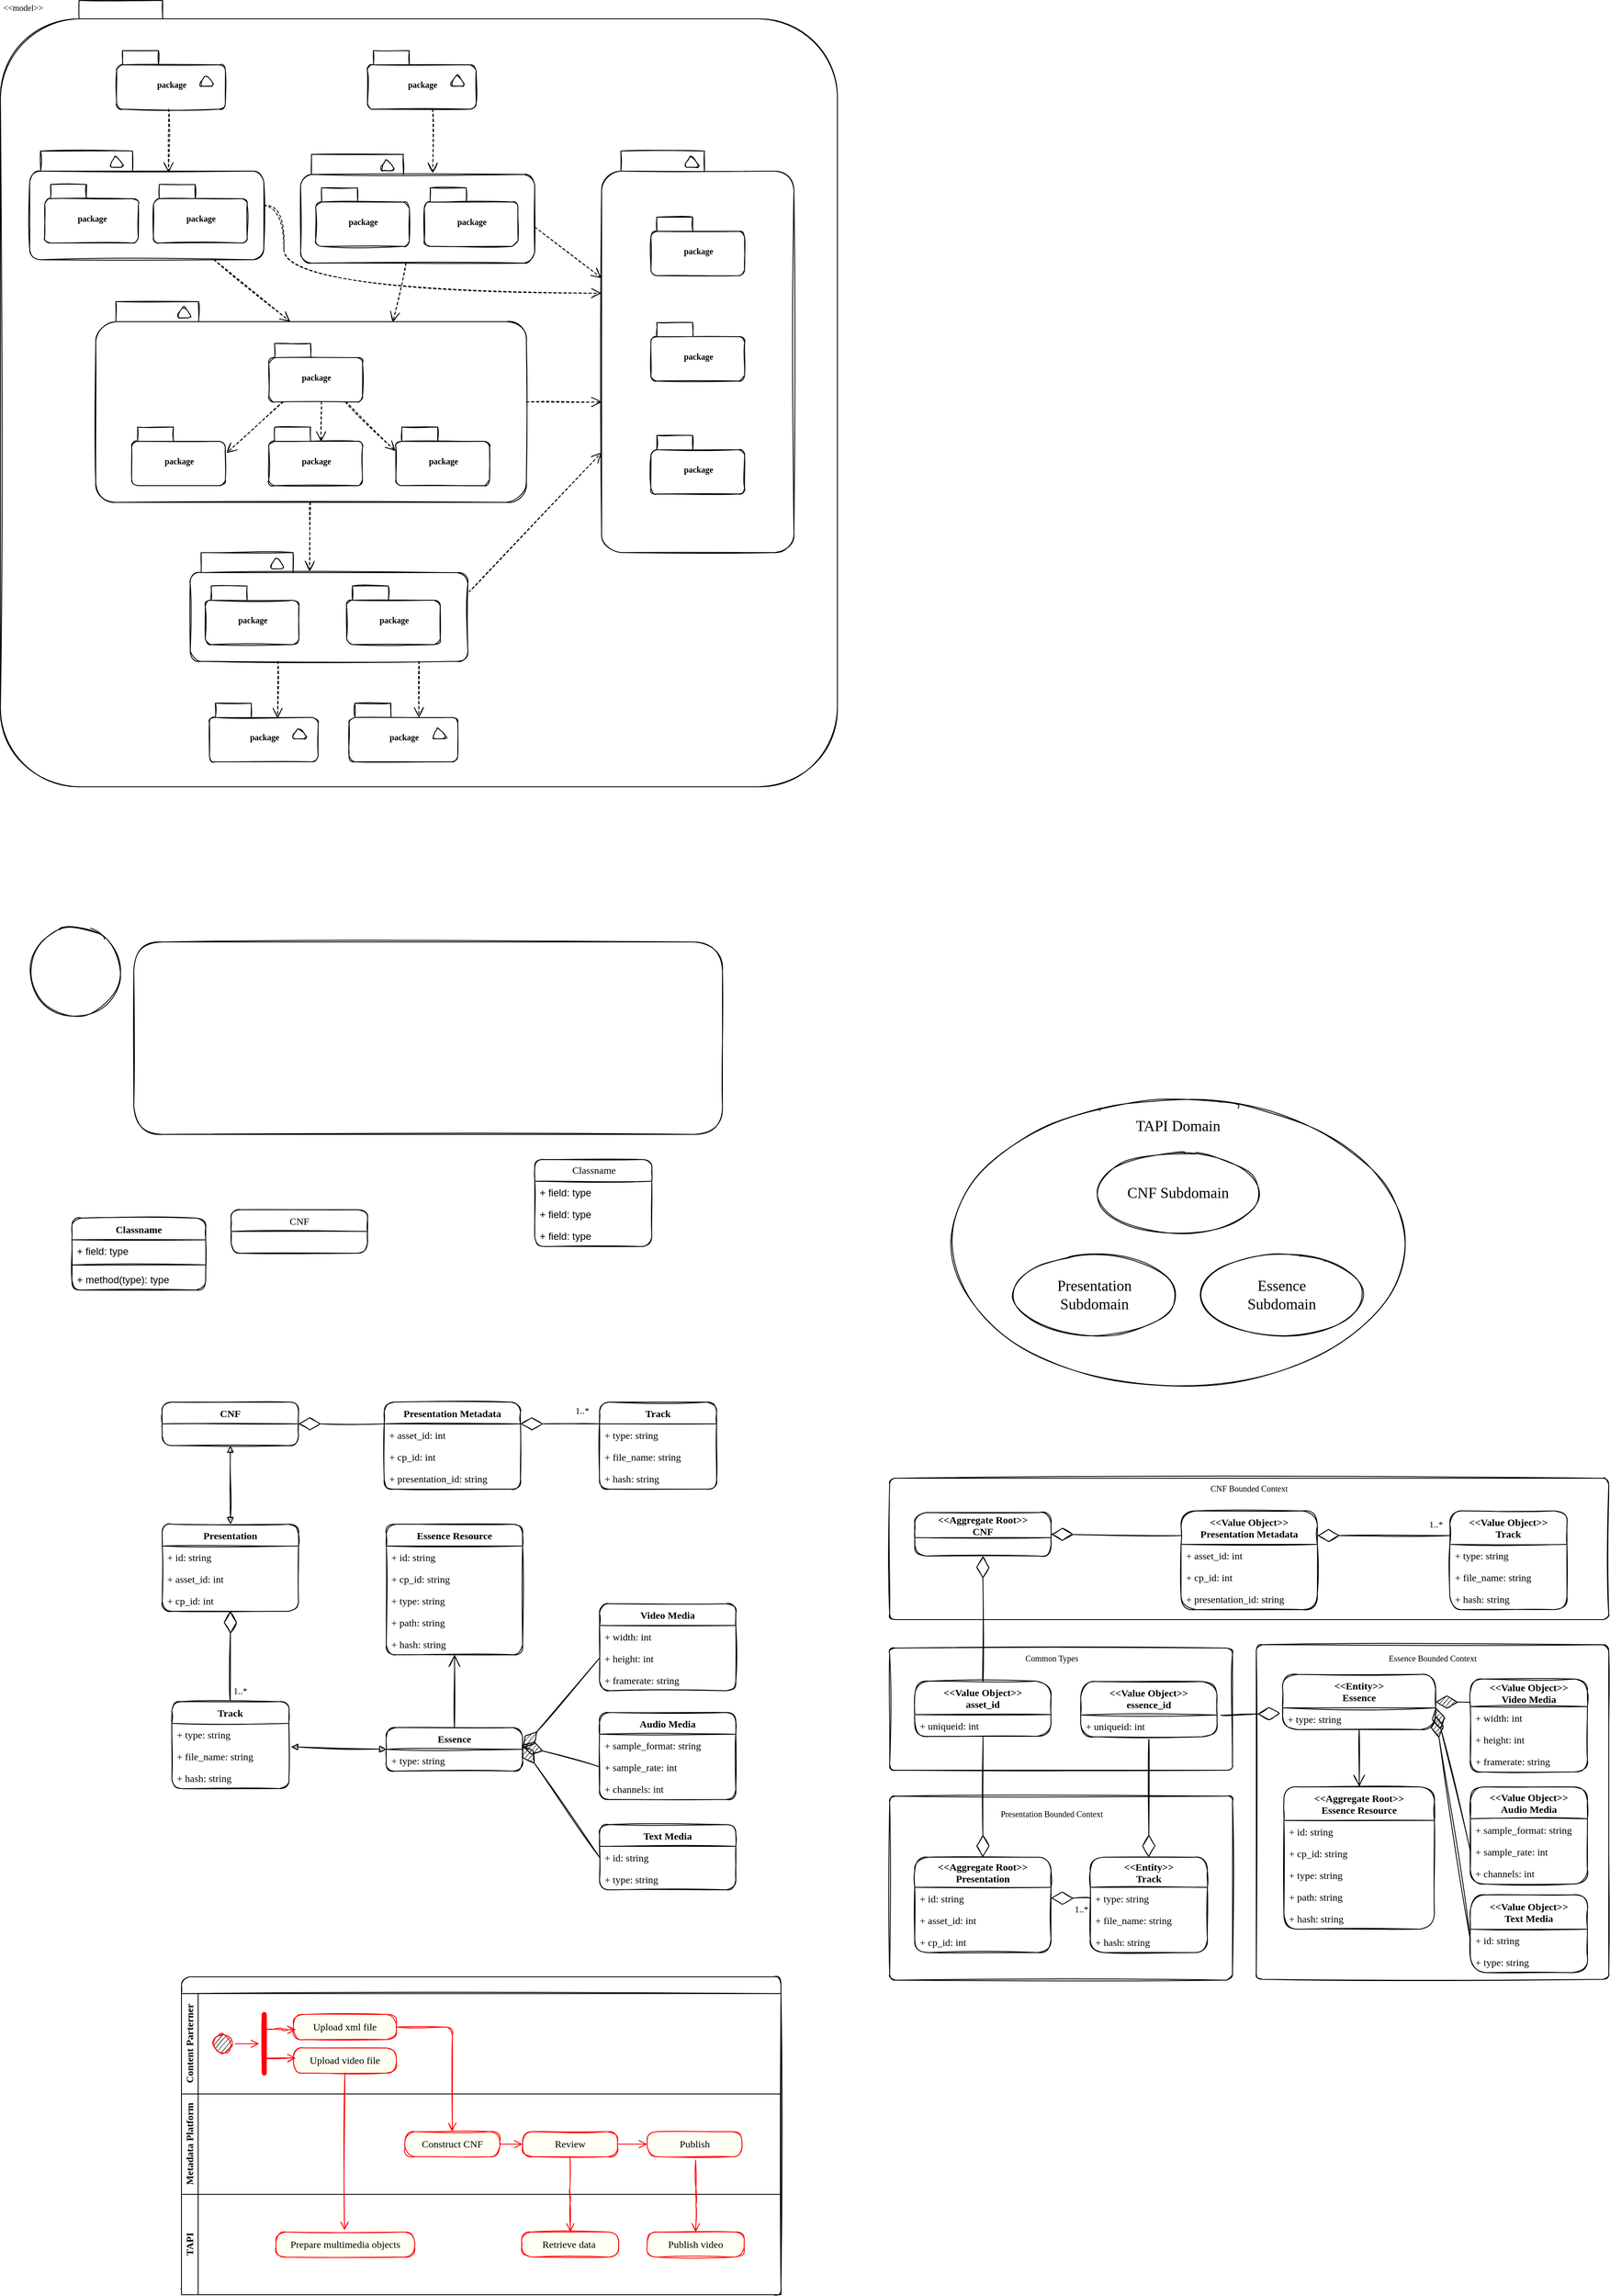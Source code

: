 <mxfile version="13.7.7" type="github">
  <diagram name="Page-1" id="b5b7bab2-c9e2-2cf4-8b2a-24fd1a2a6d21">
    <mxGraphModel dx="967" dy="663" grid="1" gridSize="10" guides="1" tooltips="1" connect="1" arrows="1" fold="1" page="1" pageScale="1" pageWidth="3300" pageHeight="4681" math="0" shadow="0">
      <root>
        <mxCell id="0" />
        <mxCell id="1" parent="0" />
        <mxCell id="pkwPzaPYfRj4sN46si9D-211" value="" style="ellipse;whiteSpace=wrap;html=1;rounded=1;glass=0;sketch=1;strokeWidth=1;fontFamily=Comic Sans MS;fontSize=18;" vertex="1" parent="1">
          <mxGeometry x="1470" y="1420" width="530" height="360" as="geometry" />
        </mxCell>
        <mxCell id="pkwPzaPYfRj4sN46si9D-167" value="&lt;div&gt;&lt;/div&gt;" style="rounded=1;whiteSpace=wrap;html=1;absoluteArcSize=1;arcSize=14;strokeWidth=1;glass=0;sketch=1;fontFamily=Comic Sans MS;fontSize=18;align=center;" vertex="1" parent="1">
          <mxGeometry x="1390" y="2261" width="410" height="220" as="geometry" />
        </mxCell>
        <mxCell id="pkwPzaPYfRj4sN46si9D-160" value="&lt;div&gt;&lt;/div&gt;" style="rounded=1;whiteSpace=wrap;html=1;absoluteArcSize=1;arcSize=14;strokeWidth=1;glass=0;sketch=1;fontFamily=Comic Sans MS;fontSize=18;align=center;" vertex="1" parent="1">
          <mxGeometry x="1390" y="2084" width="410" height="146" as="geometry" />
        </mxCell>
        <mxCell id="pkwPzaPYfRj4sN46si9D-143" value="&lt;div&gt;&lt;/div&gt;" style="rounded=1;whiteSpace=wrap;html=1;absoluteArcSize=1;arcSize=14;strokeWidth=1;glass=0;sketch=1;fontFamily=Comic Sans MS;fontSize=18;align=center;" vertex="1" parent="1">
          <mxGeometry x="1390" y="1881" width="860" height="169" as="geometry" />
        </mxCell>
        <mxCell id="6e0c8c40b5770093-72" value="" style="shape=folder;fontStyle=1;spacingTop=10;tabWidth=194;tabHeight=22;tabPosition=left;html=1;shadow=0;comic=0;labelBackgroundColor=none;strokeWidth=1;fillColor=none;fontFamily=Verdana;fontSize=10;align=center;sketch=1;rounded=1;" parent="1" vertex="1">
          <mxGeometry x="326.5" y="114.5" width="1001" height="940" as="geometry" />
        </mxCell>
        <mxCell id="6e0c8c40b5770093-6" value="" style="group;sketch=1;rounded=1;" parent="1" vertex="1" connectable="0">
          <mxGeometry x="465.5" y="174.5" width="130" height="70" as="geometry" />
        </mxCell>
        <mxCell id="6e0c8c40b5770093-4" value="package" style="shape=folder;fontStyle=1;spacingTop=10;tabWidth=50;tabHeight=17;tabPosition=left;html=1;shadow=0;comic=0;labelBackgroundColor=none;strokeWidth=1;fontFamily=Verdana;fontSize=10;align=center;sketch=1;rounded=1;" parent="6e0c8c40b5770093-6" vertex="1">
          <mxGeometry width="130" height="70" as="geometry" />
        </mxCell>
        <mxCell id="6e0c8c40b5770093-5" value="" style="triangle;whiteSpace=wrap;html=1;shadow=0;comic=0;labelBackgroundColor=none;strokeWidth=1;fontFamily=Verdana;fontSize=10;align=center;rotation=-90;sketch=1;rounded=1;" parent="6e0c8c40b5770093-6" vertex="1">
          <mxGeometry x="100" y="25" width="15" height="20" as="geometry" />
        </mxCell>
        <mxCell id="6e0c8c40b5770093-7" value="" style="group;sketch=1;rounded=1;" parent="1" vertex="1" connectable="0">
          <mxGeometry x="765.5" y="174.5" width="130" height="70" as="geometry" />
        </mxCell>
        <mxCell id="6e0c8c40b5770093-8" value="package" style="shape=folder;fontStyle=1;spacingTop=10;tabWidth=50;tabHeight=17;tabPosition=left;html=1;shadow=0;comic=0;labelBackgroundColor=none;strokeWidth=1;fontFamily=Verdana;fontSize=10;align=center;sketch=1;rounded=1;" parent="6e0c8c40b5770093-7" vertex="1">
          <mxGeometry width="130" height="70" as="geometry" />
        </mxCell>
        <mxCell id="6e0c8c40b5770093-9" value="" style="triangle;whiteSpace=wrap;html=1;shadow=0;comic=0;labelBackgroundColor=none;strokeWidth=1;fontFamily=Verdana;fontSize=10;align=center;rotation=-90;sketch=1;rounded=1;" parent="6e0c8c40b5770093-7" vertex="1">
          <mxGeometry x="100" y="25" width="15" height="20" as="geometry" />
        </mxCell>
        <mxCell id="6e0c8c40b5770093-18" value="" style="group;sketch=1;rounded=1;" parent="1" vertex="1" connectable="0">
          <mxGeometry x="361.5" y="294.5" width="280" height="130" as="geometry" />
        </mxCell>
        <mxCell id="6e0c8c40b5770093-11" value="" style="shape=folder;fontStyle=1;spacingTop=10;tabWidth=123;tabHeight=24;tabPosition=left;html=1;shadow=0;comic=0;labelBackgroundColor=none;strokeWidth=1;fontFamily=Verdana;fontSize=10;align=center;sketch=1;rounded=1;" parent="6e0c8c40b5770093-18" vertex="1">
          <mxGeometry width="280" height="130" as="geometry" />
        </mxCell>
        <mxCell id="6e0c8c40b5770093-13" value="" style="triangle;whiteSpace=wrap;html=1;shadow=0;comic=0;labelBackgroundColor=none;strokeWidth=1;fontFamily=Verdana;fontSize=10;align=center;rotation=-90;sketch=1;rounded=1;" parent="6e0c8c40b5770093-18" vertex="1">
          <mxGeometry x="96" y="2" width="15" height="20" as="geometry" />
        </mxCell>
        <mxCell id="6e0c8c40b5770093-15" value="package" style="shape=folder;fontStyle=1;spacingTop=10;tabWidth=50;tabHeight=17;tabPosition=left;html=1;shadow=0;comic=0;labelBackgroundColor=none;strokeWidth=1;fontFamily=Verdana;fontSize=10;align=center;sketch=1;rounded=1;" parent="6e0c8c40b5770093-18" vertex="1">
          <mxGeometry x="18" y="40" width="112" height="70" as="geometry" />
        </mxCell>
        <mxCell id="6e0c8c40b5770093-17" value="package" style="shape=folder;fontStyle=1;spacingTop=10;tabWidth=50;tabHeight=17;tabPosition=left;html=1;shadow=0;comic=0;labelBackgroundColor=none;strokeWidth=1;fontFamily=Verdana;fontSize=10;align=center;sketch=1;rounded=1;" parent="6e0c8c40b5770093-18" vertex="1">
          <mxGeometry x="148" y="40" width="112" height="70" as="geometry" />
        </mxCell>
        <mxCell id="6e0c8c40b5770093-19" value="" style="group;sketch=1;rounded=1;" parent="1" vertex="1" connectable="0">
          <mxGeometry x="685.5" y="298.5" width="280" height="130" as="geometry" />
        </mxCell>
        <mxCell id="6e0c8c40b5770093-20" value="" style="shape=folder;fontStyle=1;spacingTop=10;tabWidth=123;tabHeight=24;tabPosition=left;html=1;shadow=0;comic=0;labelBackgroundColor=none;strokeWidth=1;fontFamily=Verdana;fontSize=10;align=center;sketch=1;rounded=1;" parent="6e0c8c40b5770093-19" vertex="1">
          <mxGeometry width="280" height="130" as="geometry" />
        </mxCell>
        <mxCell id="6e0c8c40b5770093-21" value="" style="triangle;whiteSpace=wrap;html=1;shadow=0;comic=0;labelBackgroundColor=none;strokeWidth=1;fontFamily=Verdana;fontSize=10;align=center;rotation=-90;sketch=1;rounded=1;" parent="6e0c8c40b5770093-19" vertex="1">
          <mxGeometry x="96" y="2" width="15" height="20" as="geometry" />
        </mxCell>
        <mxCell id="6e0c8c40b5770093-22" value="package" style="shape=folder;fontStyle=1;spacingTop=10;tabWidth=50;tabHeight=17;tabPosition=left;html=1;shadow=0;comic=0;labelBackgroundColor=none;strokeWidth=1;fontFamily=Verdana;fontSize=10;align=center;sketch=1;rounded=1;" parent="6e0c8c40b5770093-19" vertex="1">
          <mxGeometry x="18" y="40" width="112" height="70" as="geometry" />
        </mxCell>
        <mxCell id="6e0c8c40b5770093-23" value="package" style="shape=folder;fontStyle=1;spacingTop=10;tabWidth=50;tabHeight=17;tabPosition=left;html=1;shadow=0;comic=0;labelBackgroundColor=none;strokeWidth=1;fontFamily=Verdana;fontSize=10;align=center;sketch=1;rounded=1;" parent="6e0c8c40b5770093-19" vertex="1">
          <mxGeometry x="148" y="40" width="112" height="70" as="geometry" />
        </mxCell>
        <mxCell id="6e0c8c40b5770093-30" value="" style="group;sketch=1;rounded=1;" parent="1" vertex="1" connectable="0">
          <mxGeometry x="1045.5" y="294.5" width="230" height="480" as="geometry" />
        </mxCell>
        <mxCell id="6e0c8c40b5770093-24" value="" style="group;sketch=1;rounded=1;" parent="6e0c8c40b5770093-30" vertex="1" connectable="0">
          <mxGeometry width="230" height="480" as="geometry" />
        </mxCell>
        <mxCell id="6e0c8c40b5770093-25" value="" style="shape=folder;fontStyle=1;spacingTop=10;tabWidth=123;tabHeight=24;tabPosition=left;html=1;shadow=0;comic=0;labelBackgroundColor=none;strokeWidth=1;fontFamily=Verdana;fontSize=10;align=center;sketch=1;rounded=1;" parent="6e0c8c40b5770093-24" vertex="1">
          <mxGeometry width="230" height="480" as="geometry" />
        </mxCell>
        <mxCell id="6e0c8c40b5770093-29" value="" style="triangle;whiteSpace=wrap;html=1;shadow=0;comic=0;labelBackgroundColor=none;strokeWidth=1;fontFamily=Verdana;fontSize=10;align=center;rotation=-90;sketch=1;rounded=1;" parent="6e0c8c40b5770093-24" vertex="1">
          <mxGeometry x="100" y="2" width="15" height="20" as="geometry" />
        </mxCell>
        <mxCell id="6e0c8c40b5770093-27" value="package" style="shape=folder;fontStyle=1;spacingTop=10;tabWidth=50;tabHeight=17;tabPosition=left;html=1;shadow=0;comic=0;labelBackgroundColor=none;strokeWidth=1;fontFamily=Verdana;fontSize=10;align=center;sketch=1;rounded=1;" parent="6e0c8c40b5770093-24" vertex="1">
          <mxGeometry x="59" y="79" width="112" height="70" as="geometry" />
        </mxCell>
        <mxCell id="6e0c8c40b5770093-31" value="package" style="shape=folder;fontStyle=1;spacingTop=10;tabWidth=50;tabHeight=17;tabPosition=left;html=1;shadow=0;comic=0;labelBackgroundColor=none;strokeWidth=1;fontFamily=Verdana;fontSize=10;align=center;sketch=1;rounded=1;" parent="6e0c8c40b5770093-24" vertex="1">
          <mxGeometry x="59" y="205" width="112" height="70" as="geometry" />
        </mxCell>
        <mxCell id="6e0c8c40b5770093-28" value="package" style="shape=folder;fontStyle=1;spacingTop=10;tabWidth=50;tabHeight=17;tabPosition=left;html=1;shadow=0;comic=0;labelBackgroundColor=none;strokeWidth=1;fontFamily=Verdana;fontSize=10;align=center;sketch=1;rounded=1;" parent="6e0c8c40b5770093-24" vertex="1">
          <mxGeometry x="59" y="340" width="112" height="70" as="geometry" />
        </mxCell>
        <mxCell id="6e0c8c40b5770093-67" style="edgeStyle=none;html=1;entryX=0.43;entryY=0.173;entryPerimeter=0;dashed=1;labelBackgroundColor=none;startFill=0;endArrow=open;endFill=0;endSize=10;fontFamily=Verdana;fontSize=10;sketch=1;curved=1;" parent="1" source="6e0c8c40b5770093-33" target="6e0c8c40b5770093-47" edge="1">
          <mxGeometry relative="1" as="geometry" />
        </mxCell>
        <mxCell id="6e0c8c40b5770093-71" style="edgeStyle=elbowEdgeStyle;html=1;dashed=1;labelBackgroundColor=none;startFill=0;endArrow=open;endFill=0;endSize=10;fontFamily=Verdana;fontSize=10;elbow=vertical;sketch=1;curved=1;" parent="1" source="6e0c8c40b5770093-33" target="6e0c8c40b5770093-25" edge="1">
          <mxGeometry relative="1" as="geometry" />
        </mxCell>
        <mxCell id="6e0c8c40b5770093-33" value="" style="shape=folder;fontStyle=1;spacingTop=10;tabWidth=123;tabHeight=24;tabPosition=left;html=1;shadow=0;comic=0;labelBackgroundColor=none;strokeWidth=1;fontFamily=Verdana;fontSize=10;align=center;sketch=1;rounded=1;" parent="1" vertex="1">
          <mxGeometry x="440.5" y="474.5" width="515" height="240" as="geometry" />
        </mxCell>
        <mxCell id="6e0c8c40b5770093-64" style="edgeStyle=elbowEdgeStyle;html=1;entryX=0.559;entryY=0.251;entryPerimeter=0;dashed=1;labelBackgroundColor=none;startFill=0;endArrow=open;endFill=0;endSize=10;fontFamily=Verdana;fontSize=10;sketch=1;curved=1;" parent="1" source="6e0c8c40b5770093-42" target="6e0c8c40b5770093-44" edge="1">
          <mxGeometry relative="1" as="geometry" />
        </mxCell>
        <mxCell id="6e0c8c40b5770093-65" style="edgeStyle=none;html=1;dashed=1;labelBackgroundColor=none;startFill=0;endArrow=open;endFill=0;endSize=10;fontFamily=Verdana;fontSize=10;entryX=-0.003;entryY=0.411;entryPerimeter=0;sketch=1;curved=1;" parent="1" source="6e0c8c40b5770093-42" target="6e0c8c40b5770093-45" edge="1">
          <mxGeometry relative="1" as="geometry" />
        </mxCell>
        <mxCell id="6e0c8c40b5770093-66" style="edgeStyle=none;html=1;dashed=1;labelBackgroundColor=none;startFill=0;endArrow=open;endFill=0;endSize=10;fontFamily=Verdana;fontSize=10;entryX=1.013;entryY=0.444;entryPerimeter=0;sketch=1;curved=1;" parent="1" source="6e0c8c40b5770093-42" target="6e0c8c40b5770093-43" edge="1">
          <mxGeometry relative="1" as="geometry" />
        </mxCell>
        <mxCell id="6e0c8c40b5770093-42" value="package" style="shape=folder;fontStyle=1;spacingTop=10;tabWidth=50;tabHeight=17;tabPosition=left;html=1;shadow=0;comic=0;labelBackgroundColor=none;strokeWidth=1;fontFamily=Verdana;fontSize=10;align=center;sketch=1;rounded=1;" parent="1" vertex="1">
          <mxGeometry x="647.5" y="524.5" width="112" height="70" as="geometry" />
        </mxCell>
        <mxCell id="6e0c8c40b5770093-43" value="package" style="shape=folder;fontStyle=1;spacingTop=10;tabWidth=50;tabHeight=17;tabPosition=left;html=1;shadow=0;comic=0;labelBackgroundColor=none;strokeWidth=1;fontFamily=Verdana;fontSize=10;align=center;sketch=1;rounded=1;" parent="1" vertex="1">
          <mxGeometry x="483.5" y="624.5" width="112" height="70" as="geometry" />
        </mxCell>
        <mxCell id="6e0c8c40b5770093-44" value="package" style="shape=folder;fontStyle=1;spacingTop=10;tabWidth=50;tabHeight=17;tabPosition=left;html=1;shadow=0;comic=0;labelBackgroundColor=none;strokeWidth=1;fontFamily=Verdana;fontSize=10;align=center;sketch=1;rounded=1;" parent="1" vertex="1">
          <mxGeometry x="647.5" y="624.5" width="112" height="70" as="geometry" />
        </mxCell>
        <mxCell id="6e0c8c40b5770093-45" value="package" style="shape=folder;fontStyle=1;spacingTop=10;tabWidth=50;tabHeight=17;tabPosition=left;html=1;shadow=0;comic=0;labelBackgroundColor=none;strokeWidth=1;fontFamily=Verdana;fontSize=10;align=center;sketch=1;rounded=1;" parent="1" vertex="1">
          <mxGeometry x="799.5" y="624.5" width="112" height="70" as="geometry" />
        </mxCell>
        <mxCell id="6e0c8c40b5770093-68" style="edgeStyle=elbowEdgeStyle;html=1;entryX=0.628;entryY=0.26;entryPerimeter=0;dashed=1;labelBackgroundColor=none;startFill=0;endArrow=open;endFill=0;endSize=10;fontFamily=Verdana;fontSize=10;sketch=1;curved=1;" parent="1" source="6e0c8c40b5770093-47" target="6e0c8c40b5770093-53" edge="1">
          <mxGeometry relative="1" as="geometry" />
        </mxCell>
        <mxCell id="6e0c8c40b5770093-69" style="edgeStyle=elbowEdgeStyle;html=1;entryX=0.643;entryY=0.246;entryPerimeter=0;dashed=1;labelBackgroundColor=none;startFill=0;endArrow=open;endFill=0;endSize=10;fontFamily=Verdana;fontSize=10;sketch=1;curved=1;" parent="1" source="6e0c8c40b5770093-47" target="6e0c8c40b5770093-56" edge="1">
          <mxGeometry relative="1" as="geometry" />
        </mxCell>
        <mxCell id="6e0c8c40b5770093-70" style="edgeStyle=none;html=1;dashed=1;labelBackgroundColor=none;startFill=0;endArrow=open;endFill=0;endSize=10;fontFamily=Verdana;fontSize=10;exitX=1.003;exitY=0.363;exitPerimeter=0;sketch=1;curved=1;" parent="1" source="6e0c8c40b5770093-47" target="6e0c8c40b5770093-25" edge="1">
          <mxGeometry relative="1" as="geometry" />
        </mxCell>
        <mxCell id="6e0c8c40b5770093-47" value="" style="shape=folder;fontStyle=1;spacingTop=10;tabWidth=123;tabHeight=24;tabPosition=left;html=1;shadow=0;comic=0;labelBackgroundColor=none;strokeWidth=1;fontFamily=Verdana;fontSize=10;align=center;sketch=1;rounded=1;" parent="1" vertex="1">
          <mxGeometry x="553.5" y="774.5" width="332" height="130" as="geometry" />
        </mxCell>
        <mxCell id="6e0c8c40b5770093-48" value="" style="triangle;whiteSpace=wrap;html=1;shadow=0;comic=0;labelBackgroundColor=none;strokeWidth=1;fontFamily=Verdana;fontSize=10;align=center;rotation=-90;sketch=1;rounded=1;" parent="1" vertex="1">
          <mxGeometry x="649.5" y="776.5" width="15" height="20" as="geometry" />
        </mxCell>
        <mxCell id="6e0c8c40b5770093-49" value="package" style="shape=folder;fontStyle=1;spacingTop=10;tabWidth=50;tabHeight=17;tabPosition=left;html=1;shadow=0;comic=0;labelBackgroundColor=none;strokeWidth=1;fontFamily=Verdana;fontSize=10;align=center;sketch=1;rounded=1;" parent="1" vertex="1">
          <mxGeometry x="571.5" y="814.5" width="112" height="70" as="geometry" />
        </mxCell>
        <mxCell id="6e0c8c40b5770093-50" value="package" style="shape=folder;fontStyle=1;spacingTop=10;tabWidth=50;tabHeight=17;tabPosition=left;html=1;shadow=0;comic=0;labelBackgroundColor=none;strokeWidth=1;fontFamily=Verdana;fontSize=10;align=center;sketch=1;rounded=1;" parent="1" vertex="1">
          <mxGeometry x="740.5" y="814.5" width="112" height="70" as="geometry" />
        </mxCell>
        <mxCell id="6e0c8c40b5770093-51" value="" style="triangle;whiteSpace=wrap;html=1;shadow=0;comic=0;labelBackgroundColor=none;strokeWidth=1;fontFamily=Verdana;fontSize=10;align=center;rotation=-90;sketch=1;rounded=1;" parent="1" vertex="1">
          <mxGeometry x="538.5" y="476.5" width="15" height="20" as="geometry" />
        </mxCell>
        <mxCell id="6e0c8c40b5770093-52" value="" style="group;sketch=1;rounded=1;" parent="1" vertex="1" connectable="0">
          <mxGeometry x="576.5" y="954.569" width="130" height="70" as="geometry" />
        </mxCell>
        <mxCell id="6e0c8c40b5770093-53" value="package" style="shape=folder;fontStyle=1;spacingTop=10;tabWidth=50;tabHeight=17;tabPosition=left;html=1;shadow=0;comic=0;labelBackgroundColor=none;strokeWidth=1;fontFamily=Verdana;fontSize=10;align=center;sketch=1;rounded=1;" parent="6e0c8c40b5770093-52" vertex="1">
          <mxGeometry width="130" height="70" as="geometry" />
        </mxCell>
        <mxCell id="6e0c8c40b5770093-54" value="" style="triangle;whiteSpace=wrap;html=1;shadow=0;comic=0;labelBackgroundColor=none;strokeWidth=1;fontFamily=Verdana;fontSize=10;align=center;rotation=-90;sketch=1;rounded=1;" parent="6e0c8c40b5770093-52" vertex="1">
          <mxGeometry x="100" y="25" width="15" height="20" as="geometry" />
        </mxCell>
        <mxCell id="6e0c8c40b5770093-55" value="" style="group;sketch=1;rounded=1;" parent="1" vertex="1" connectable="0">
          <mxGeometry x="743.5" y="954.569" width="130" height="70" as="geometry" />
        </mxCell>
        <mxCell id="6e0c8c40b5770093-56" value="package" style="shape=folder;fontStyle=1;spacingTop=10;tabWidth=50;tabHeight=17;tabPosition=left;html=1;shadow=0;comic=0;labelBackgroundColor=none;strokeWidth=1;fontFamily=Verdana;fontSize=10;align=center;sketch=1;rounded=1;" parent="6e0c8c40b5770093-55" vertex="1">
          <mxGeometry width="130" height="70" as="geometry" />
        </mxCell>
        <mxCell id="6e0c8c40b5770093-57" value="" style="triangle;whiteSpace=wrap;html=1;shadow=0;comic=0;labelBackgroundColor=none;strokeWidth=1;fontFamily=Verdana;fontSize=10;align=center;rotation=-90;sketch=1;rounded=1;" parent="6e0c8c40b5770093-55" vertex="1">
          <mxGeometry x="100" y="25" width="15" height="20" as="geometry" />
        </mxCell>
        <mxCell id="6e0c8c40b5770093-58" style="html=1;dashed=1;labelBackgroundColor=none;startFill=0;endArrow=open;endFill=0;endSize=10;fontFamily=Verdana;fontSize=10;entryX=0.592;entryY=0.2;entryPerimeter=0;edgeStyle=elbowEdgeStyle;sketch=1;curved=1;" parent="1" source="6e0c8c40b5770093-4" target="6e0c8c40b5770093-11" edge="1">
          <mxGeometry relative="1" as="geometry" />
        </mxCell>
        <mxCell id="6e0c8c40b5770093-59" style="html=1;dashed=1;labelBackgroundColor=none;startFill=0;endArrow=open;endFill=0;endSize=10;fontFamily=Verdana;fontSize=10;entryX=0.592;entryY=0.2;entryPerimeter=0;edgeStyle=elbowEdgeStyle;sketch=1;curved=1;" parent="1" edge="1">
          <mxGeometry relative="1" as="geometry">
            <mxPoint x="843.328" y="244.5" as="sourcePoint" />
            <mxPoint x="843.328" y="320.845" as="targetPoint" />
          </mxGeometry>
        </mxCell>
        <mxCell id="6e0c8c40b5770093-60" style="html=1;entryX=0.452;entryY=0.1;entryPerimeter=0;dashed=1;labelBackgroundColor=none;startFill=0;endArrow=open;endFill=0;endSize=10;fontFamily=Verdana;fontSize=10;sketch=1;curved=1;" parent="1" source="6e0c8c40b5770093-11" target="6e0c8c40b5770093-33" edge="1">
          <mxGeometry relative="1" as="geometry" />
        </mxCell>
        <mxCell id="6e0c8c40b5770093-61" style="edgeStyle=none;html=1;entryX=0.69;entryY=0.102;entryPerimeter=0;dashed=1;labelBackgroundColor=none;startFill=0;endArrow=open;endFill=0;endSize=10;fontFamily=Verdana;fontSize=10;sketch=1;curved=1;" parent="1" source="6e0c8c40b5770093-20" target="6e0c8c40b5770093-33" edge="1">
          <mxGeometry relative="1" as="geometry" />
        </mxCell>
        <mxCell id="6e0c8c40b5770093-62" style="edgeStyle=none;html=1;dashed=1;labelBackgroundColor=none;startFill=0;endArrow=open;endFill=0;endSize=10;fontFamily=Verdana;fontSize=10;exitX=1.002;exitY=0.668;exitPerimeter=0;sketch=1;curved=1;" parent="1" source="6e0c8c40b5770093-20" target="6e0c8c40b5770093-25" edge="1">
          <mxGeometry relative="1" as="geometry" />
        </mxCell>
        <mxCell id="6e0c8c40b5770093-63" style="edgeStyle=orthogonalEdgeStyle;html=1;dashed=1;labelBackgroundColor=none;startFill=0;endArrow=open;endFill=0;endSize=10;fontFamily=Verdana;fontSize=10;sketch=1;curved=1;" parent="1" source="6e0c8c40b5770093-11" target="6e0c8c40b5770093-25" edge="1">
          <mxGeometry relative="1" as="geometry">
            <Array as="points">
              <mxPoint x="665.5" y="359.5" />
              <mxPoint x="665.5" y="464.5" />
            </Array>
          </mxGeometry>
        </mxCell>
        <mxCell id="6e0c8c40b5770093-73" value="&amp;lt;&amp;lt;model&amp;gt;&amp;gt;" style="text;html=1;align=left;verticalAlign=top;spacingTop=-4;fontSize=10;fontFamily=Verdana;sketch=1;rounded=1;" parent="1" vertex="1">
          <mxGeometry x="327.5" y="114.5" width="130" height="20" as="geometry" />
        </mxCell>
        <mxCell id="pkwPzaPYfRj4sN46si9D-1" value="" style="whiteSpace=wrap;html=1;sketch=1;rounded=1;" vertex="1" parent="1">
          <mxGeometry x="486" y="1240" width="704" height="230" as="geometry" />
        </mxCell>
        <mxCell id="pkwPzaPYfRj4sN46si9D-2" value="" style="ellipse;whiteSpace=wrap;html=1;aspect=fixed;sketch=1;rounded=1;" vertex="1" parent="1">
          <mxGeometry x="361" y="1220" width="110" height="110" as="geometry" />
        </mxCell>
        <mxCell id="pkwPzaPYfRj4sN46si9D-66" value="" style="endArrow=diamondThin;endFill=0;endSize=24;html=1;exitX=0.5;exitY=0;exitDx=0;exitDy=0;entryX=0.5;entryY=1;entryDx=0;entryDy=0;shadow=0;sketch=1;curved=1;" edge="1" parent="1" source="pkwPzaPYfRj4sN46si9D-50" target="pkwPzaPYfRj4sN46si9D-27">
          <mxGeometry width="160" relative="1" as="geometry">
            <mxPoint x="593" y="2091" as="sourcePoint" />
            <mxPoint x="753" y="2091" as="targetPoint" />
          </mxGeometry>
        </mxCell>
        <mxCell id="pkwPzaPYfRj4sN46si9D-67" value="&lt;font face=&quot;Comic Sans MS&quot;&gt;1..*&lt;/font&gt;" style="edgeLabel;html=1;align=center;verticalAlign=middle;resizable=0;points=[];sketch=1;rounded=1;" vertex="1" connectable="0" parent="pkwPzaPYfRj4sN46si9D-66">
          <mxGeometry x="-0.537" y="-1" relative="1" as="geometry">
            <mxPoint x="10.5" y="12" as="offset" />
          </mxGeometry>
        </mxCell>
        <mxCell id="pkwPzaPYfRj4sN46si9D-68" value="CNF" style="swimlane;fontStyle=0;childLayout=stackLayout;horizontal=1;startSize=26;horizontalStack=0;resizeParent=1;resizeParentMax=0;resizeLast=0;collapsible=1;marginBottom=0;shadow=0;glass=0;swimlaneLine=1;fontFamily=Comic Sans MS;sketch=1;rounded=1;" vertex="1" parent="1">
          <mxGeometry x="602.5" y="1560" width="163" height="52" as="geometry">
            <mxRectangle x="602.5" y="1560" width="60" height="26" as="alternateBounds" />
          </mxGeometry>
        </mxCell>
        <mxCell id="pkwPzaPYfRj4sN46si9D-70" value="Classname" style="swimlane;fontStyle=1;align=center;verticalAlign=top;childLayout=stackLayout;horizontal=1;startSize=26;horizontalStack=0;resizeParent=1;resizeParentMax=0;resizeLast=0;collapsible=1;marginBottom=0;shadow=0;glass=0;fontFamily=Comic Sans MS;sketch=1;rounded=1;" vertex="1" parent="1">
          <mxGeometry x="412" y="1570" width="160" height="86" as="geometry" />
        </mxCell>
        <mxCell id="pkwPzaPYfRj4sN46si9D-71" value="+ field: type" style="text;strokeColor=none;fillColor=none;align=left;verticalAlign=top;spacingLeft=4;spacingRight=4;overflow=hidden;rotatable=0;points=[[0,0.5],[1,0.5]];portConstraint=eastwest;sketch=1;rounded=1;" vertex="1" parent="pkwPzaPYfRj4sN46si9D-70">
          <mxGeometry y="26" width="160" height="26" as="geometry" />
        </mxCell>
        <mxCell id="pkwPzaPYfRj4sN46si9D-72" value="" style="line;strokeWidth=1;fillColor=none;align=left;verticalAlign=middle;spacingTop=-1;spacingLeft=3;spacingRight=3;rotatable=0;labelPosition=right;points=[];portConstraint=eastwest;sketch=1;rounded=1;" vertex="1" parent="pkwPzaPYfRj4sN46si9D-70">
          <mxGeometry y="52" width="160" height="8" as="geometry" />
        </mxCell>
        <mxCell id="pkwPzaPYfRj4sN46si9D-73" value="+ method(type): type" style="text;strokeColor=none;fillColor=none;align=left;verticalAlign=top;spacingLeft=4;spacingRight=4;overflow=hidden;rotatable=0;points=[[0,0.5],[1,0.5]];portConstraint=eastwest;sketch=1;rounded=1;" vertex="1" parent="pkwPzaPYfRj4sN46si9D-70">
          <mxGeometry y="60" width="160" height="26" as="geometry" />
        </mxCell>
        <mxCell id="pkwPzaPYfRj4sN46si9D-5" value="CNF" style="swimlane;fontStyle=1;childLayout=stackLayout;horizontal=1;startSize=26;horizontalStack=0;resizeParent=1;resizeParentMax=0;resizeLast=0;collapsible=0;marginBottom=0;shadow=0;glass=0;swimlaneLine=1;fontFamily=Comic Sans MS;sketch=1;rounded=1;" vertex="1" parent="1">
          <mxGeometry x="520" y="1790" width="163" height="52" as="geometry" />
        </mxCell>
        <mxCell id="pkwPzaPYfRj4sN46si9D-23" value="Presentation Metadata" style="swimlane;fontStyle=1;childLayout=stackLayout;horizontal=1;startSize=26;horizontalStack=0;resizeParent=1;resizeParentMax=0;resizeLast=0;collapsible=0;marginBottom=0;shadow=0;glass=0;swimlaneLine=1;fontFamily=Comic Sans MS;sketch=1;rounded=1;" vertex="1" parent="1">
          <mxGeometry x="785.5" y="1790" width="163" height="104" as="geometry" />
        </mxCell>
        <mxCell id="pkwPzaPYfRj4sN46si9D-24" value="+ asset_id: int" style="text;strokeColor=none;fillColor=none;align=left;verticalAlign=top;spacingLeft=4;spacingRight=4;overflow=hidden;rotatable=0;points=[[0,0.5],[1,0.5]];portConstraint=eastwest;fontFamily=Comic Sans MS;sketch=1;rounded=1;" vertex="1" parent="pkwPzaPYfRj4sN46si9D-23">
          <mxGeometry y="26" width="163" height="26" as="geometry" />
        </mxCell>
        <mxCell id="pkwPzaPYfRj4sN46si9D-26" value="+ cp_id: int" style="text;strokeColor=none;fillColor=none;align=left;verticalAlign=top;spacingLeft=4;spacingRight=4;overflow=hidden;rotatable=0;points=[[0,0.5],[1,0.5]];portConstraint=eastwest;fontFamily=Comic Sans MS;sketch=1;rounded=1;" vertex="1" parent="pkwPzaPYfRj4sN46si9D-23">
          <mxGeometry y="52" width="163" height="26" as="geometry" />
        </mxCell>
        <mxCell id="pkwPzaPYfRj4sN46si9D-25" value="+ presentation_id: string" style="text;strokeColor=none;fillColor=none;align=left;verticalAlign=top;spacingLeft=4;spacingRight=4;overflow=hidden;rotatable=0;points=[[0,0.5],[1,0.5]];portConstraint=eastwest;fontFamily=Comic Sans MS;sketch=1;rounded=1;" vertex="1" parent="pkwPzaPYfRj4sN46si9D-23">
          <mxGeometry y="78" width="163" height="26" as="geometry" />
        </mxCell>
        <mxCell id="pkwPzaPYfRj4sN46si9D-16" value="Track" style="swimlane;fontStyle=1;childLayout=stackLayout;horizontal=1;startSize=26;horizontalStack=0;resizeParent=1;resizeParentMax=0;resizeLast=0;collapsible=0;marginBottom=0;shadow=0;glass=0;fontFamily=Comic Sans MS;sketch=1;rounded=1;" vertex="1" parent="1">
          <mxGeometry x="1043" y="1790" width="140" height="104" as="geometry" />
        </mxCell>
        <mxCell id="pkwPzaPYfRj4sN46si9D-17" value="+ type: string" style="text;strokeColor=none;fillColor=none;align=left;verticalAlign=top;spacingLeft=4;spacingRight=4;overflow=hidden;rotatable=0;points=[[0,0.5],[1,0.5]];portConstraint=eastwest;fontFamily=Comic Sans MS;sketch=1;rounded=1;" vertex="1" parent="pkwPzaPYfRj4sN46si9D-16">
          <mxGeometry y="26" width="140" height="26" as="geometry" />
        </mxCell>
        <mxCell id="pkwPzaPYfRj4sN46si9D-18" value="+ file_name: string" style="text;strokeColor=none;fillColor=none;align=left;verticalAlign=top;spacingLeft=4;spacingRight=4;overflow=hidden;rotatable=0;points=[[0,0.5],[1,0.5]];portConstraint=eastwest;fontFamily=Comic Sans MS;sketch=1;rounded=1;" vertex="1" parent="pkwPzaPYfRj4sN46si9D-16">
          <mxGeometry y="52" width="140" height="26" as="geometry" />
        </mxCell>
        <mxCell id="pkwPzaPYfRj4sN46si9D-31" value="+ hash: string" style="text;strokeColor=none;fillColor=none;align=left;verticalAlign=top;spacingLeft=4;spacingRight=4;overflow=hidden;rotatable=0;points=[[0,0.5],[1,0.5]];portConstraint=eastwest;fontFamily=Comic Sans MS;sketch=1;rounded=1;" vertex="1" parent="pkwPzaPYfRj4sN46si9D-16">
          <mxGeometry y="78" width="140" height="26" as="geometry" />
        </mxCell>
        <mxCell id="pkwPzaPYfRj4sN46si9D-34" value="Essence Resource" style="swimlane;fontStyle=1;childLayout=stackLayout;horizontal=1;startSize=26;horizontalStack=0;resizeParent=1;resizeParentMax=0;resizeLast=0;collapsible=0;marginBottom=0;shadow=0;glass=0;swimlaneLine=1;fontFamily=Comic Sans MS;swimlaneFillColor=none;sketch=1;rounded=1;" vertex="1" parent="1">
          <mxGeometry x="788" y="1936" width="163" height="156" as="geometry" />
        </mxCell>
        <mxCell id="pkwPzaPYfRj4sN46si9D-35" value="+ id: string" style="text;strokeColor=none;fillColor=none;align=left;verticalAlign=top;spacingLeft=4;spacingRight=4;overflow=hidden;rotatable=0;points=[[0,0.5],[1,0.5]];portConstraint=eastwest;fontFamily=Comic Sans MS;sketch=1;rounded=1;" vertex="1" parent="pkwPzaPYfRj4sN46si9D-34">
          <mxGeometry y="26" width="163" height="26" as="geometry" />
        </mxCell>
        <mxCell id="pkwPzaPYfRj4sN46si9D-39" value="+ cp_id: string" style="text;strokeColor=none;fillColor=none;align=left;verticalAlign=top;spacingLeft=4;spacingRight=4;overflow=hidden;rotatable=0;points=[[0,0.5],[1,0.5]];portConstraint=eastwest;fontFamily=Comic Sans MS;sketch=1;rounded=1;" vertex="1" parent="pkwPzaPYfRj4sN46si9D-34">
          <mxGeometry y="52" width="163" height="26" as="geometry" />
        </mxCell>
        <mxCell id="pkwPzaPYfRj4sN46si9D-36" value="+ type: string" style="text;strokeColor=none;fillColor=none;align=left;verticalAlign=top;spacingLeft=4;spacingRight=4;overflow=hidden;rotatable=0;points=[[0,0.5],[1,0.5]];portConstraint=eastwest;fontFamily=Comic Sans MS;sketch=1;rounded=1;" vertex="1" parent="pkwPzaPYfRj4sN46si9D-34">
          <mxGeometry y="78" width="163" height="26" as="geometry" />
        </mxCell>
        <mxCell id="pkwPzaPYfRj4sN46si9D-38" value="+ path: string" style="text;strokeColor=none;fillColor=none;align=left;verticalAlign=top;spacingLeft=4;spacingRight=4;overflow=hidden;rotatable=0;points=[[0,0.5],[1,0.5]];portConstraint=eastwest;fontFamily=Comic Sans MS;sketch=1;rounded=1;" vertex="1" parent="pkwPzaPYfRj4sN46si9D-34">
          <mxGeometry y="104" width="163" height="26" as="geometry" />
        </mxCell>
        <mxCell id="pkwPzaPYfRj4sN46si9D-37" value="+ hash: string" style="text;strokeColor=none;fillColor=none;align=left;verticalAlign=top;spacingLeft=4;spacingRight=4;overflow=hidden;rotatable=0;points=[[0,0.5],[1,0.5]];portConstraint=eastwest;fontFamily=Comic Sans MS;sketch=1;rounded=1;" vertex="1" parent="pkwPzaPYfRj4sN46si9D-34">
          <mxGeometry y="130" width="163" height="26" as="geometry" />
        </mxCell>
        <mxCell id="pkwPzaPYfRj4sN46si9D-27" value="Presentation" style="swimlane;fontStyle=1;childLayout=stackLayout;horizontal=1;startSize=26;horizontalStack=0;resizeParent=1;resizeParentMax=0;resizeLast=0;collapsible=0;marginBottom=0;shadow=0;glass=0;swimlaneLine=1;fontFamily=Comic Sans MS;sketch=1;rounded=1;" vertex="1" parent="1">
          <mxGeometry x="520" y="1936" width="163" height="104" as="geometry" />
        </mxCell>
        <mxCell id="pkwPzaPYfRj4sN46si9D-28" value="+ id: string" style="text;strokeColor=none;fillColor=none;align=left;verticalAlign=top;spacingLeft=4;spacingRight=4;overflow=hidden;rotatable=0;points=[[0,0.5],[1,0.5]];portConstraint=eastwest;fontFamily=Comic Sans MS;sketch=1;rounded=1;" vertex="1" parent="pkwPzaPYfRj4sN46si9D-27">
          <mxGeometry y="26" width="163" height="26" as="geometry" />
        </mxCell>
        <mxCell id="pkwPzaPYfRj4sN46si9D-29" value="+ asset_id: int" style="text;strokeColor=none;fillColor=none;align=left;verticalAlign=top;spacingLeft=4;spacingRight=4;overflow=hidden;rotatable=0;points=[[0,0.5],[1,0.5]];portConstraint=eastwest;fontFamily=Comic Sans MS;sketch=1;rounded=1;" vertex="1" parent="pkwPzaPYfRj4sN46si9D-27">
          <mxGeometry y="52" width="163" height="26" as="geometry" />
        </mxCell>
        <mxCell id="pkwPzaPYfRj4sN46si9D-30" value="+ cp_id: int" style="text;strokeColor=none;fillColor=none;align=left;verticalAlign=top;spacingLeft=4;spacingRight=4;overflow=hidden;rotatable=0;points=[[0,0.5],[1,0.5]];portConstraint=eastwest;fontFamily=Comic Sans MS;sketch=1;rounded=1;" vertex="1" parent="pkwPzaPYfRj4sN46si9D-27">
          <mxGeometry y="78" width="163" height="26" as="geometry" />
        </mxCell>
        <mxCell id="pkwPzaPYfRj4sN46si9D-83" value="Classname" style="swimlane;fontStyle=0;childLayout=stackLayout;horizontal=1;startSize=26;fillColor=none;horizontalStack=0;resizeParent=1;resizeParentMax=0;resizeLast=0;collapsible=0;marginBottom=0;rounded=1;glass=0;sketch=1;fontFamily=Comic Sans MS;html=1;" vertex="1" parent="1">
          <mxGeometry x="965.5" y="1500" width="140" height="104" as="geometry" />
        </mxCell>
        <mxCell id="pkwPzaPYfRj4sN46si9D-84" value="+ field: type" style="text;strokeColor=none;fillColor=none;align=left;verticalAlign=top;spacingLeft=4;spacingRight=4;overflow=hidden;rotatable=0;points=[[0,0.5],[1,0.5]];portConstraint=eastwest;" vertex="1" parent="pkwPzaPYfRj4sN46si9D-83">
          <mxGeometry y="26" width="140" height="26" as="geometry" />
        </mxCell>
        <mxCell id="pkwPzaPYfRj4sN46si9D-85" value="+ field: type" style="text;strokeColor=none;fillColor=none;align=left;verticalAlign=top;spacingLeft=4;spacingRight=4;overflow=hidden;rotatable=0;points=[[0,0.5],[1,0.5]];portConstraint=eastwest;" vertex="1" parent="pkwPzaPYfRj4sN46si9D-83">
          <mxGeometry y="52" width="140" height="26" as="geometry" />
        </mxCell>
        <mxCell id="pkwPzaPYfRj4sN46si9D-86" value="+ field: type" style="text;strokeColor=none;fillColor=none;align=left;verticalAlign=top;spacingLeft=4;spacingRight=4;overflow=hidden;rotatable=0;points=[[0,0.5],[1,0.5]];portConstraint=eastwest;" vertex="1" parent="pkwPzaPYfRj4sN46si9D-83">
          <mxGeometry y="78" width="140" height="26" as="geometry" />
        </mxCell>
        <mxCell id="pkwPzaPYfRj4sN46si9D-54" value="Video Media" style="swimlane;fontStyle=1;childLayout=stackLayout;horizontal=1;startSize=26;horizontalStack=0;resizeParent=1;resizeParentMax=0;resizeLast=0;collapsible=0;marginBottom=0;shadow=0;glass=0;swimlaneLine=1;fontFamily=Comic Sans MS;swimlaneFillColor=none;sketch=1;rounded=1;" vertex="1" parent="1">
          <mxGeometry x="1043" y="2031" width="163" height="104" as="geometry" />
        </mxCell>
        <mxCell id="pkwPzaPYfRj4sN46si9D-55" value="+ width: int" style="text;strokeColor=none;fillColor=none;align=left;verticalAlign=top;spacingLeft=4;spacingRight=4;overflow=hidden;rotatable=0;points=[[0,0.5],[1,0.5]];portConstraint=eastwest;fontFamily=Comic Sans MS;sketch=1;rounded=1;" vertex="1" parent="pkwPzaPYfRj4sN46si9D-54">
          <mxGeometry y="26" width="163" height="26" as="geometry" />
        </mxCell>
        <mxCell id="pkwPzaPYfRj4sN46si9D-56" value="+ height: int" style="text;strokeColor=none;fillColor=none;align=left;verticalAlign=top;spacingLeft=4;spacingRight=4;overflow=hidden;rotatable=0;points=[[0,0.5],[1,0.5]];portConstraint=eastwest;fontFamily=Comic Sans MS;sketch=1;rounded=1;" vertex="1" parent="pkwPzaPYfRj4sN46si9D-54">
          <mxGeometry y="52" width="163" height="26" as="geometry" />
        </mxCell>
        <mxCell id="pkwPzaPYfRj4sN46si9D-63" value="+ framerate: string" style="text;strokeColor=none;fillColor=none;align=left;verticalAlign=top;spacingLeft=4;spacingRight=4;overflow=hidden;rotatable=0;points=[[0,0.5],[1,0.5]];portConstraint=eastwest;fontFamily=Comic Sans MS;sketch=1;rounded=1;" vertex="1" parent="pkwPzaPYfRj4sN46si9D-54">
          <mxGeometry y="78" width="163" height="26" as="geometry" />
        </mxCell>
        <mxCell id="pkwPzaPYfRj4sN46si9D-57" value="Audio Media" style="swimlane;fontStyle=1;childLayout=stackLayout;horizontal=1;startSize=26;horizontalStack=0;resizeParent=1;resizeParentMax=0;resizeLast=0;collapsible=0;marginBottom=0;shadow=0;glass=0;swimlaneLine=1;fontFamily=Comic Sans MS;swimlaneFillColor=none;sketch=1;rounded=1;" vertex="1" parent="1">
          <mxGeometry x="1043" y="2161" width="163" height="104" as="geometry" />
        </mxCell>
        <mxCell id="pkwPzaPYfRj4sN46si9D-58" value="+ sample_format: string" style="text;strokeColor=none;fillColor=none;align=left;verticalAlign=top;spacingLeft=4;spacingRight=4;overflow=hidden;rotatable=0;points=[[0,0.5],[1,0.5]];portConstraint=eastwest;fontFamily=Comic Sans MS;sketch=1;rounded=1;" vertex="1" parent="pkwPzaPYfRj4sN46si9D-57">
          <mxGeometry y="26" width="163" height="26" as="geometry" />
        </mxCell>
        <mxCell id="pkwPzaPYfRj4sN46si9D-64" value="+ sample_rate: int" style="text;strokeColor=none;fillColor=none;align=left;verticalAlign=top;spacingLeft=4;spacingRight=4;overflow=hidden;rotatable=0;points=[[0,0.5],[1,0.5]];portConstraint=eastwest;fontFamily=Comic Sans MS;sketch=1;rounded=1;" vertex="1" parent="pkwPzaPYfRj4sN46si9D-57">
          <mxGeometry y="52" width="163" height="26" as="geometry" />
        </mxCell>
        <mxCell id="pkwPzaPYfRj4sN46si9D-59" value="+ channels: int" style="text;strokeColor=none;fillColor=none;align=left;verticalAlign=top;spacingLeft=4;spacingRight=4;overflow=hidden;rotatable=0;points=[[0,0.5],[1,0.5]];portConstraint=eastwest;fontFamily=Comic Sans MS;sketch=1;rounded=1;" vertex="1" parent="pkwPzaPYfRj4sN46si9D-57">
          <mxGeometry y="78" width="163" height="26" as="geometry" />
        </mxCell>
        <mxCell id="pkwPzaPYfRj4sN46si9D-60" value="Text Media" style="swimlane;fontStyle=1;childLayout=stackLayout;horizontal=1;startSize=26;horizontalStack=0;resizeParent=1;resizeParentMax=0;resizeLast=0;collapsible=0;marginBottom=0;shadow=0;glass=0;swimlaneLine=1;fontFamily=Comic Sans MS;swimlaneFillColor=none;sketch=1;rounded=1;" vertex="1" parent="1">
          <mxGeometry x="1043" y="2295" width="163" height="78" as="geometry" />
        </mxCell>
        <mxCell id="pkwPzaPYfRj4sN46si9D-61" value="+ id: string" style="text;strokeColor=none;fillColor=none;align=left;verticalAlign=top;spacingLeft=4;spacingRight=4;overflow=hidden;rotatable=0;points=[[0,0.5],[1,0.5]];portConstraint=eastwest;fontFamily=Comic Sans MS;sketch=1;rounded=1;" vertex="1" parent="pkwPzaPYfRj4sN46si9D-60">
          <mxGeometry y="26" width="163" height="26" as="geometry" />
        </mxCell>
        <mxCell id="pkwPzaPYfRj4sN46si9D-62" value="+ type: string" style="text;strokeColor=none;fillColor=none;align=left;verticalAlign=top;spacingLeft=4;spacingRight=4;overflow=hidden;rotatable=0;points=[[0,0.5],[1,0.5]];portConstraint=eastwest;fontFamily=Comic Sans MS;sketch=1;rounded=1;" vertex="1" parent="pkwPzaPYfRj4sN46si9D-60">
          <mxGeometry y="52" width="163" height="26" as="geometry" />
        </mxCell>
        <mxCell id="pkwPzaPYfRj4sN46si9D-44" value="Essence" style="swimlane;fontStyle=1;childLayout=stackLayout;horizontal=1;startSize=26;horizontalStack=0;resizeParent=1;resizeParentMax=0;resizeLast=0;collapsible=0;marginBottom=0;shadow=0;glass=0;swimlaneLine=1;fontFamily=Comic Sans MS;swimlaneFillColor=none;sketch=1;rounded=1;" vertex="1" parent="1">
          <mxGeometry x="788" y="2179" width="163" height="52" as="geometry" />
        </mxCell>
        <mxCell id="pkwPzaPYfRj4sN46si9D-47" value="+ type: string" style="text;strokeColor=none;fillColor=none;align=left;verticalAlign=top;spacingLeft=4;spacingRight=4;overflow=hidden;rotatable=0;points=[[0,0.5],[1,0.5]];portConstraint=eastwest;fontFamily=Comic Sans MS;sketch=1;rounded=1;" vertex="1" parent="pkwPzaPYfRj4sN46si9D-44">
          <mxGeometry y="26" width="163" height="26" as="geometry" />
        </mxCell>
        <mxCell id="pkwPzaPYfRj4sN46si9D-50" value="Track" style="swimlane;fontStyle=1;childLayout=stackLayout;horizontal=1;startSize=26;horizontalStack=0;resizeParent=1;resizeParentMax=0;resizeLast=0;collapsible=0;marginBottom=0;shadow=0;glass=0;fontFamily=Comic Sans MS;sketch=1;rounded=1;" vertex="1" parent="1">
          <mxGeometry x="531.5" y="2148" width="140" height="104" as="geometry" />
        </mxCell>
        <mxCell id="pkwPzaPYfRj4sN46si9D-51" value="+ type: string" style="text;strokeColor=none;fillColor=none;align=left;verticalAlign=top;spacingLeft=4;spacingRight=4;overflow=hidden;rotatable=0;points=[[0,0.5],[1,0.5]];portConstraint=eastwest;fontFamily=Comic Sans MS;sketch=1;rounded=1;" vertex="1" parent="pkwPzaPYfRj4sN46si9D-50">
          <mxGeometry y="26" width="140" height="26" as="geometry" />
        </mxCell>
        <mxCell id="pkwPzaPYfRj4sN46si9D-52" value="+ file_name: string" style="text;strokeColor=none;fillColor=none;align=left;verticalAlign=top;spacingLeft=4;spacingRight=4;overflow=hidden;rotatable=0;points=[[0,0.5],[1,0.5]];portConstraint=eastwest;fontFamily=Comic Sans MS;sketch=1;rounded=1;" vertex="1" parent="pkwPzaPYfRj4sN46si9D-50">
          <mxGeometry y="52" width="140" height="26" as="geometry" />
        </mxCell>
        <mxCell id="pkwPzaPYfRj4sN46si9D-53" value="+ hash: string" style="text;strokeColor=none;fillColor=none;align=left;verticalAlign=top;spacingLeft=4;spacingRight=4;overflow=hidden;rotatable=0;points=[[0,0.5],[1,0.5]];portConstraint=eastwest;fontFamily=Comic Sans MS;sketch=1;rounded=1;" vertex="1" parent="pkwPzaPYfRj4sN46si9D-50">
          <mxGeometry y="78" width="140" height="26" as="geometry" />
        </mxCell>
        <mxCell id="pkwPzaPYfRj4sN46si9D-90" value="" style="endArrow=block;startArrow=block;endFill=1;startFill=1;html=1;fontFamily=Comic Sans MS;entryX=0.5;entryY=1;entryDx=0;entryDy=0;exitX=0.5;exitY=0;exitDx=0;exitDy=0;sketch=1;" edge="1" parent="1" source="pkwPzaPYfRj4sN46si9D-27" target="pkwPzaPYfRj4sN46si9D-5">
          <mxGeometry width="160" relative="1" as="geometry">
            <mxPoint x="440" y="1870" as="sourcePoint" />
            <mxPoint x="600" y="1870" as="targetPoint" />
          </mxGeometry>
        </mxCell>
        <mxCell id="pkwPzaPYfRj4sN46si9D-91" value="" style="endArrow=diamondThin;endFill=1;endSize=24;html=1;fontFamily=Comic Sans MS;entryX=1;entryY=0.5;entryDx=0;entryDy=0;exitX=0;exitY=0.5;exitDx=0;exitDy=0;sketch=1;" edge="1" parent="1" source="pkwPzaPYfRj4sN46si9D-56">
          <mxGeometry width="160" relative="1" as="geometry">
            <mxPoint x="840" y="2380" as="sourcePoint" />
            <mxPoint x="951" y="2204" as="targetPoint" />
          </mxGeometry>
        </mxCell>
        <mxCell id="pkwPzaPYfRj4sN46si9D-92" value="" style="endArrow=diamondThin;endFill=1;endSize=24;html=1;fontFamily=Comic Sans MS;exitX=0;exitY=0.5;exitDx=0;exitDy=0;sketch=1;" edge="1" parent="1" source="pkwPzaPYfRj4sN46si9D-64">
          <mxGeometry width="160" relative="1" as="geometry">
            <mxPoint x="740" y="2460" as="sourcePoint" />
            <mxPoint x="950" y="2200" as="targetPoint" />
          </mxGeometry>
        </mxCell>
        <mxCell id="pkwPzaPYfRj4sN46si9D-93" value="" style="endArrow=diamondThin;endFill=1;endSize=24;html=1;fontFamily=Comic Sans MS;exitX=0;exitY=0.5;exitDx=0;exitDy=0;sketch=1;" edge="1" parent="1" source="pkwPzaPYfRj4sN46si9D-61">
          <mxGeometry width="160" relative="1" as="geometry">
            <mxPoint x="970" y="2460" as="sourcePoint" />
            <mxPoint x="950" y="2200" as="targetPoint" />
          </mxGeometry>
        </mxCell>
        <mxCell id="pkwPzaPYfRj4sN46si9D-94" value="" style="endArrow=block;startArrow=block;endFill=1;startFill=1;html=1;fontFamily=Comic Sans MS;exitX=1.018;exitY=0.077;exitDx=0;exitDy=0;exitPerimeter=0;entryX=0;entryY=0.5;entryDx=0;entryDy=0;sketch=1;" edge="1" parent="1" source="pkwPzaPYfRj4sN46si9D-52" target="pkwPzaPYfRj4sN46si9D-44">
          <mxGeometry width="160" relative="1" as="geometry">
            <mxPoint x="720" y="2330" as="sourcePoint" />
            <mxPoint x="880" y="2330" as="targetPoint" />
          </mxGeometry>
        </mxCell>
        <mxCell id="pkwPzaPYfRj4sN46si9D-95" value="" style="endArrow=diamondThin;endFill=0;endSize=24;html=1;fontFamily=Comic Sans MS;exitX=0;exitY=0.25;exitDx=0;exitDy=0;entryX=1;entryY=0.5;entryDx=0;entryDy=0;sketch=1;" edge="1" parent="1" source="pkwPzaPYfRj4sN46si9D-23" target="pkwPzaPYfRj4sN46si9D-5">
          <mxGeometry width="160" relative="1" as="geometry">
            <mxPoint x="430" y="1880" as="sourcePoint" />
            <mxPoint x="590" y="1880" as="targetPoint" />
          </mxGeometry>
        </mxCell>
        <mxCell id="pkwPzaPYfRj4sN46si9D-96" value="" style="endArrow=diamondThin;endFill=0;endSize=24;html=1;fontFamily=Comic Sans MS;exitX=0;exitY=0.25;exitDx=0;exitDy=0;entryX=1;entryY=0.25;entryDx=0;entryDy=0;sketch=1;" edge="1" parent="1" source="pkwPzaPYfRj4sN46si9D-16" target="pkwPzaPYfRj4sN46si9D-23">
          <mxGeometry width="160" relative="1" as="geometry">
            <mxPoint x="1132.5" y="1720" as="sourcePoint" />
            <mxPoint x="1030" y="1720" as="targetPoint" />
          </mxGeometry>
        </mxCell>
        <mxCell id="pkwPzaPYfRj4sN46si9D-97" value="1..*" style="edgeLabel;html=1;align=center;verticalAlign=middle;resizable=0;points=[];fontFamily=Comic Sans MS;" vertex="1" connectable="0" parent="pkwPzaPYfRj4sN46si9D-96">
          <mxGeometry x="-0.556" y="-1" relative="1" as="geometry">
            <mxPoint y="-15" as="offset" />
          </mxGeometry>
        </mxCell>
        <mxCell id="pkwPzaPYfRj4sN46si9D-153" value="&lt;&lt;Value Object&gt;&gt;&#xa;Track" style="swimlane;fontStyle=1;childLayout=stackLayout;horizontal=1;startSize=40;horizontalStack=0;resizeParent=1;resizeParentMax=0;resizeLast=0;collapsible=0;marginBottom=0;shadow=0;glass=0;fontFamily=Comic Sans MS;sketch=1;rounded=1;arcSize=13;" vertex="1" parent="1">
          <mxGeometry x="2060" y="1920" width="140" height="118" as="geometry" />
        </mxCell>
        <mxCell id="pkwPzaPYfRj4sN46si9D-154" value="+ type: string" style="text;strokeColor=none;fillColor=none;align=left;verticalAlign=top;spacingLeft=4;spacingRight=4;overflow=hidden;rotatable=0;points=[[0,0.5],[1,0.5]];portConstraint=eastwest;fontFamily=Comic Sans MS;sketch=1;rounded=1;" vertex="1" parent="pkwPzaPYfRj4sN46si9D-153">
          <mxGeometry y="40" width="140" height="26" as="geometry" />
        </mxCell>
        <mxCell id="pkwPzaPYfRj4sN46si9D-155" value="+ file_name: string" style="text;strokeColor=none;fillColor=none;align=left;verticalAlign=top;spacingLeft=4;spacingRight=4;overflow=hidden;rotatable=0;points=[[0,0.5],[1,0.5]];portConstraint=eastwest;fontFamily=Comic Sans MS;sketch=1;rounded=1;" vertex="1" parent="pkwPzaPYfRj4sN46si9D-153">
          <mxGeometry y="66" width="140" height="26" as="geometry" />
        </mxCell>
        <mxCell id="pkwPzaPYfRj4sN46si9D-156" value="+ hash: string" style="text;strokeColor=none;fillColor=none;align=left;verticalAlign=top;spacingLeft=4;spacingRight=4;overflow=hidden;rotatable=0;points=[[0,0.5],[1,0.5]];portConstraint=eastwest;fontFamily=Comic Sans MS;sketch=1;rounded=1;" vertex="1" parent="pkwPzaPYfRj4sN46si9D-153">
          <mxGeometry y="92" width="140" height="26" as="geometry" />
        </mxCell>
        <mxCell id="pkwPzaPYfRj4sN46si9D-148" value="&lt;&lt;Aggregate Root&gt;&gt;&#xa;CNF" style="swimlane;fontStyle=1;childLayout=stackLayout;horizontal=1;startSize=30;horizontalStack=0;resizeParent=1;resizeParentMax=0;resizeLast=0;collapsible=0;marginBottom=0;shadow=0;glass=0;swimlaneLine=1;fontFamily=Comic Sans MS;sketch=1;rounded=1;" vertex="1" parent="1">
          <mxGeometry x="1420" y="1922" width="163" height="52" as="geometry" />
        </mxCell>
        <mxCell id="pkwPzaPYfRj4sN46si9D-149" value="&lt;&lt;Value Object&gt;&gt;&#xa;Presentation Metadata" style="swimlane;fontStyle=1;childLayout=stackLayout;horizontal=1;startSize=40;horizontalStack=0;resizeParent=1;resizeParentMax=0;resizeLast=0;collapsible=0;marginBottom=0;shadow=0;glass=0;swimlaneLine=1;fontFamily=Comic Sans MS;sketch=1;rounded=1;" vertex="1" parent="1">
          <mxGeometry x="1738.5" y="1920" width="163" height="118" as="geometry" />
        </mxCell>
        <mxCell id="pkwPzaPYfRj4sN46si9D-150" value="+ asset_id: int" style="text;strokeColor=none;fillColor=none;align=left;verticalAlign=top;spacingLeft=4;spacingRight=4;overflow=hidden;rotatable=0;points=[[0,0.5],[1,0.5]];portConstraint=eastwest;fontFamily=Comic Sans MS;sketch=1;rounded=1;" vertex="1" parent="pkwPzaPYfRj4sN46si9D-149">
          <mxGeometry y="40" width="163" height="26" as="geometry" />
        </mxCell>
        <mxCell id="pkwPzaPYfRj4sN46si9D-151" value="+ cp_id: int" style="text;strokeColor=none;fillColor=none;align=left;verticalAlign=top;spacingLeft=4;spacingRight=4;overflow=hidden;rotatable=0;points=[[0,0.5],[1,0.5]];portConstraint=eastwest;fontFamily=Comic Sans MS;sketch=1;rounded=1;" vertex="1" parent="pkwPzaPYfRj4sN46si9D-149">
          <mxGeometry y="66" width="163" height="26" as="geometry" />
        </mxCell>
        <mxCell id="pkwPzaPYfRj4sN46si9D-152" value="+ presentation_id: string" style="text;strokeColor=none;fillColor=none;align=left;verticalAlign=top;spacingLeft=4;spacingRight=4;overflow=hidden;rotatable=0;points=[[0,0.5],[1,0.5]];portConstraint=eastwest;fontFamily=Comic Sans MS;sketch=1;rounded=1;" vertex="1" parent="pkwPzaPYfRj4sN46si9D-149">
          <mxGeometry y="92" width="163" height="26" as="geometry" />
        </mxCell>
        <mxCell id="pkwPzaPYfRj4sN46si9D-98" value="" style="swimlane;html=1;childLayout=stackLayout;resizeParent=1;resizeParentMax=0;horizontal=1;startSize=20;horizontalStack=0;rounded=1;glass=0;sketch=1;fontFamily=Comic Sans MS;fontSize=18;collapsible=0;" vertex="1" parent="1">
          <mxGeometry x="543" y="2477" width="717" height="380" as="geometry">
            <mxRectangle x="543" y="2423" width="61" height="26" as="alternateBounds" />
          </mxGeometry>
        </mxCell>
        <mxCell id="pkwPzaPYfRj4sN46si9D-99" value="Content Parterner" style="swimlane;html=1;startSize=20;horizontal=0;fontFamily=Comic Sans MS;collapsible=0;" vertex="1" parent="pkwPzaPYfRj4sN46si9D-98">
          <mxGeometry y="20" width="717" height="120" as="geometry">
            <mxRectangle y="20" width="480" height="20" as="alternateBounds" />
          </mxGeometry>
        </mxCell>
        <mxCell id="pkwPzaPYfRj4sN46si9D-104" value="" style="edgeStyle=orthogonalEdgeStyle;html=1;verticalAlign=bottom;endArrow=open;endSize=8;strokeColor=#ff0000;fontFamily=Comic Sans MS;fontSize=18;" edge="1" source="pkwPzaPYfRj4sN46si9D-103" parent="pkwPzaPYfRj4sN46si9D-99">
          <mxGeometry relative="1" as="geometry">
            <mxPoint x="93" y="60" as="targetPoint" />
          </mxGeometry>
        </mxCell>
        <mxCell id="pkwPzaPYfRj4sN46si9D-107" value="Upload xml file" style="rounded=1;whiteSpace=wrap;html=1;arcSize=40;fontColor=#000000;fillColor=#ffffc0;strokeColor=#ff0000;glass=0;sketch=1;fontFamily=Comic Sans MS;" vertex="1" parent="pkwPzaPYfRj4sN46si9D-99">
          <mxGeometry x="134" y="25" width="123" height="30" as="geometry" />
        </mxCell>
        <mxCell id="pkwPzaPYfRj4sN46si9D-103" value="" style="ellipse;html=1;shape=startState;fillColor=#000000;strokeColor=#ff0000;rounded=1;glass=0;sketch=1;fontFamily=Comic Sans MS;fontSize=18;" vertex="1" parent="pkwPzaPYfRj4sN46si9D-99">
          <mxGeometry x="34" y="45" width="30" height="30" as="geometry" />
        </mxCell>
        <mxCell id="pkwPzaPYfRj4sN46si9D-105" value="" style="shape=line;html=1;strokeWidth=6;strokeColor=#ff0000;rounded=1;glass=0;sketch=1;fontFamily=Comic Sans MS;fontSize=18;direction=south;flipH=0;flipV=0;" vertex="1" parent="pkwPzaPYfRj4sN46si9D-99">
          <mxGeometry x="94" y="25" width="10" height="70" as="geometry" />
        </mxCell>
        <mxCell id="pkwPzaPYfRj4sN46si9D-109" value="Upload video file" style="rounded=1;whiteSpace=wrap;html=1;arcSize=40;fontColor=#000000;fillColor=#ffffc0;strokeColor=#ff0000;glass=0;sketch=1;fontFamily=Comic Sans MS;" vertex="1" parent="pkwPzaPYfRj4sN46si9D-99">
          <mxGeometry x="134" y="65" width="123" height="30" as="geometry" />
        </mxCell>
        <mxCell id="pkwPzaPYfRj4sN46si9D-100" value="Metadata Platform" style="swimlane;html=1;startSize=20;horizontal=0;fontFamily=Comic Sans MS;collapsible=0;" vertex="1" parent="pkwPzaPYfRj4sN46si9D-98">
          <mxGeometry y="140" width="717" height="120" as="geometry" />
        </mxCell>
        <mxCell id="pkwPzaPYfRj4sN46si9D-136" value="Publish" style="rounded=1;whiteSpace=wrap;html=1;arcSize=40;fontColor=#000000;fillColor=#ffffc0;strokeColor=#ff0000;glass=0;sketch=1;fontFamily=Comic Sans MS;" vertex="1" parent="pkwPzaPYfRj4sN46si9D-100">
          <mxGeometry x="557" y="45" width="113.5" height="30" as="geometry" />
        </mxCell>
        <mxCell id="pkwPzaPYfRj4sN46si9D-110" value="Construct CNF" style="rounded=1;whiteSpace=wrap;html=1;arcSize=40;fontColor=#000000;fillColor=#ffffc0;strokeColor=#ff0000;glass=0;sketch=1;fontFamily=Comic Sans MS;" vertex="1" parent="pkwPzaPYfRj4sN46si9D-100">
          <mxGeometry x="267.25" y="45" width="113.5" height="30" as="geometry" />
        </mxCell>
        <mxCell id="pkwPzaPYfRj4sN46si9D-135" value="Review" style="rounded=1;whiteSpace=wrap;html=1;arcSize=40;fontColor=#000000;fillColor=#ffffc0;strokeColor=#ff0000;glass=0;sketch=1;fontFamily=Comic Sans MS;" vertex="1" parent="pkwPzaPYfRj4sN46si9D-100">
          <mxGeometry x="408" y="45" width="113.5" height="30" as="geometry" />
        </mxCell>
        <mxCell id="pkwPzaPYfRj4sN46si9D-139" value="" style="edgeStyle=orthogonalEdgeStyle;html=1;verticalAlign=bottom;endArrow=open;endSize=8;strokeColor=#ff0000;shadow=0;fontFamily=Comic Sans MS;fontSize=18;exitX=1;exitY=0.5;exitDx=0;exitDy=0;entryX=0;entryY=0.5;entryDx=0;entryDy=0;" edge="1" source="pkwPzaPYfRj4sN46si9D-110" parent="pkwPzaPYfRj4sN46si9D-100" target="pkwPzaPYfRj4sN46si9D-135">
          <mxGeometry relative="1" as="geometry">
            <mxPoint x="353" y="-170" as="targetPoint" />
          </mxGeometry>
        </mxCell>
        <mxCell id="pkwPzaPYfRj4sN46si9D-140" value="" style="edgeStyle=orthogonalEdgeStyle;html=1;verticalAlign=bottom;endArrow=open;endSize=8;strokeColor=#ff0000;shadow=0;fontFamily=Comic Sans MS;fontSize=18;exitX=1;exitY=0.5;exitDx=0;exitDy=0;entryX=0;entryY=0.5;entryDx=0;entryDy=0;" edge="1" parent="pkwPzaPYfRj4sN46si9D-100" source="pkwPzaPYfRj4sN46si9D-135" target="pkwPzaPYfRj4sN46si9D-136">
          <mxGeometry relative="1" as="geometry">
            <mxPoint x="418" y="70" as="targetPoint" />
            <mxPoint x="390.75" y="70" as="sourcePoint" />
          </mxGeometry>
        </mxCell>
        <mxCell id="pkwPzaPYfRj4sN46si9D-102" value="TAPI" style="swimlane;html=1;startSize=20;horizontal=0;fontFamily=Comic Sans MS;collapsible=0;" vertex="1" parent="pkwPzaPYfRj4sN46si9D-98">
          <mxGeometry y="260" width="717" height="120" as="geometry" />
        </mxCell>
        <mxCell id="pkwPzaPYfRj4sN46si9D-111" value="Prepare multimedia objects" style="rounded=1;whiteSpace=wrap;html=1;arcSize=40;fontColor=#000000;fillColor=#ffffc0;strokeColor=#ff0000;glass=0;sketch=1;fontFamily=Comic Sans MS;" vertex="1" parent="pkwPzaPYfRj4sN46si9D-102">
          <mxGeometry x="113" y="45" width="166" height="30" as="geometry" />
        </mxCell>
        <mxCell id="pkwPzaPYfRj4sN46si9D-134" value="Publish video" style="rounded=1;whiteSpace=wrap;html=1;arcSize=40;fontColor=#000000;fillColor=#ffffc0;strokeColor=#ff0000;glass=0;sketch=1;fontFamily=Comic Sans MS;" vertex="1" parent="pkwPzaPYfRj4sN46si9D-102">
          <mxGeometry x="557" y="45" width="116" height="30" as="geometry" />
        </mxCell>
        <mxCell id="pkwPzaPYfRj4sN46si9D-133" value="Retrieve data&amp;nbsp;" style="rounded=1;whiteSpace=wrap;html=1;arcSize=40;fontColor=#000000;fillColor=#ffffc0;strokeColor=#ff0000;glass=0;sketch=1;fontFamily=Comic Sans MS;" vertex="1" parent="pkwPzaPYfRj4sN46si9D-102">
          <mxGeometry x="407" y="45" width="116" height="30" as="geometry" />
        </mxCell>
        <mxCell id="pkwPzaPYfRj4sN46si9D-137" value="" style="edgeStyle=orthogonalEdgeStyle;html=1;verticalAlign=bottom;endArrow=open;endSize=8;strokeColor=#ff0000;shadow=0;fontFamily=Comic Sans MS;fontSize=18;exitX=1;exitY=0.5;exitDx=0;exitDy=0;sketch=1;entryX=0.5;entryY=0;entryDx=0;entryDy=0;" edge="1" parent="pkwPzaPYfRj4sN46si9D-98" source="pkwPzaPYfRj4sN46si9D-107" target="pkwPzaPYfRj4sN46si9D-110">
          <mxGeometry relative="1" as="geometry">
            <mxPoint x="426.52" y="115" as="targetPoint" />
            <mxPoint x="427.02" y="-73" as="sourcePoint" />
          </mxGeometry>
        </mxCell>
        <mxCell id="pkwPzaPYfRj4sN46si9D-141" value="" style="edgeStyle=orthogonalEdgeStyle;html=1;verticalAlign=bottom;endArrow=open;endSize=8;strokeColor=#ff0000;shadow=0;fontFamily=Comic Sans MS;fontSize=18;exitX=0.5;exitY=1;exitDx=0;exitDy=0;entryX=0.5;entryY=0;entryDx=0;entryDy=0;sketch=1;" edge="1" parent="pkwPzaPYfRj4sN46si9D-98" source="pkwPzaPYfRj4sN46si9D-135" target="pkwPzaPYfRj4sN46si9D-133">
          <mxGeometry relative="1" as="geometry">
            <mxPoint x="567" y="210" as="targetPoint" />
            <mxPoint x="531.5" y="210" as="sourcePoint" />
          </mxGeometry>
        </mxCell>
        <mxCell id="pkwPzaPYfRj4sN46si9D-142" value="" style="edgeStyle=orthogonalEdgeStyle;html=1;verticalAlign=bottom;endArrow=open;endSize=8;strokeColor=#ff0000;shadow=0;fontFamily=Comic Sans MS;fontSize=18;entryX=0.5;entryY=0;entryDx=0;entryDy=0;sketch=1;" edge="1" parent="pkwPzaPYfRj4sN46si9D-98" target="pkwPzaPYfRj4sN46si9D-134">
          <mxGeometry relative="1" as="geometry">
            <mxPoint x="475" y="315" as="targetPoint" />
            <mxPoint x="615" y="219" as="sourcePoint" />
          </mxGeometry>
        </mxCell>
        <mxCell id="pkwPzaPYfRj4sN46si9D-115" value="" style="edgeStyle=orthogonalEdgeStyle;html=1;verticalAlign=bottom;endArrow=open;endSize=8;strokeColor=#ff0000;fontFamily=Comic Sans MS;fontSize=18;exitX=0.25;exitY=0.5;exitDx=0;exitDy=0;exitPerimeter=0;sketch=1;" edge="1" source="pkwPzaPYfRj4sN46si9D-105" parent="1">
          <mxGeometry relative="1" as="geometry">
            <mxPoint x="680" y="2540" as="targetPoint" />
          </mxGeometry>
        </mxCell>
        <mxCell id="pkwPzaPYfRj4sN46si9D-120" value="" style="edgeStyle=orthogonalEdgeStyle;html=1;verticalAlign=bottom;endArrow=open;endSize=8;strokeColor=#ff0000;shadow=0;fontFamily=Comic Sans MS;fontSize=18;exitX=0.75;exitY=0.5;exitDx=0;exitDy=0;exitPerimeter=0;sketch=1;" edge="1" source="pkwPzaPYfRj4sN46si9D-105" parent="1">
          <mxGeometry relative="1" as="geometry">
            <mxPoint x="680" y="2574" as="targetPoint" />
          </mxGeometry>
        </mxCell>
        <mxCell id="pkwPzaPYfRj4sN46si9D-127" value="" style="edgeStyle=orthogonalEdgeStyle;html=1;verticalAlign=bottom;endArrow=open;endSize=8;strokeColor=#ff0000;shadow=0;fontFamily=Comic Sans MS;fontSize=18;exitX=0.5;exitY=1;exitDx=0;exitDy=0;sketch=1;" edge="1" source="pkwPzaPYfRj4sN46si9D-109" parent="1">
          <mxGeometry relative="1" as="geometry">
            <mxPoint x="738" y="2780" as="targetPoint" />
          </mxGeometry>
        </mxCell>
        <mxCell id="pkwPzaPYfRj4sN46si9D-146" value="" style="endArrow=open;endFill=1;endSize=12;html=1;shadow=0;fontFamily=Comic Sans MS;fontSize=18;exitX=0.5;exitY=0;exitDx=0;exitDy=0;sketch=1;" edge="1" parent="1" source="pkwPzaPYfRj4sN46si9D-44" target="pkwPzaPYfRj4sN46si9D-37">
          <mxGeometry width="160" relative="1" as="geometry">
            <mxPoint x="770" y="2120" as="sourcePoint" />
            <mxPoint x="930" y="2120" as="targetPoint" />
          </mxGeometry>
        </mxCell>
        <mxCell id="pkwPzaPYfRj4sN46si9D-147" value="&lt;font size=&quot;1&quot;&gt;CNF Bounded Context&lt;/font&gt;" style="text;html=1;strokeColor=none;fillColor=none;align=center;verticalAlign=middle;whiteSpace=wrap;rounded=0;glass=0;sketch=1;fontFamily=Comic Sans MS;fontSize=18;" vertex="1" parent="1">
          <mxGeometry x="1764" y="1881" width="112" height="20" as="geometry" />
        </mxCell>
        <mxCell id="pkwPzaPYfRj4sN46si9D-157" value="" style="endArrow=diamondThin;endFill=0;endSize=24;html=1;fontFamily=Comic Sans MS;exitX=0;exitY=0.25;exitDx=0;exitDy=0;entryX=1;entryY=0.5;entryDx=0;entryDy=0;sketch=1;" edge="1" parent="1" source="pkwPzaPYfRj4sN46si9D-149" target="pkwPzaPYfRj4sN46si9D-148">
          <mxGeometry width="160" relative="1" as="geometry">
            <mxPoint x="1310" y="2010" as="sourcePoint" />
            <mxPoint x="1470" y="2010" as="targetPoint" />
          </mxGeometry>
        </mxCell>
        <mxCell id="pkwPzaPYfRj4sN46si9D-158" value="" style="endArrow=diamondThin;endFill=0;endSize=24;html=1;fontFamily=Comic Sans MS;exitX=0;exitY=0.25;exitDx=0;exitDy=0;entryX=1;entryY=0.25;entryDx=0;entryDy=0;sketch=1;" edge="1" parent="1" source="pkwPzaPYfRj4sN46si9D-153" target="pkwPzaPYfRj4sN46si9D-149">
          <mxGeometry width="160" relative="1" as="geometry">
            <mxPoint x="2012.5" y="1850" as="sourcePoint" />
            <mxPoint x="1910" y="1850" as="targetPoint" />
          </mxGeometry>
        </mxCell>
        <mxCell id="pkwPzaPYfRj4sN46si9D-159" value="1..*" style="edgeLabel;html=1;align=center;verticalAlign=middle;resizable=0;points=[];fontFamily=Comic Sans MS;" vertex="1" connectable="0" parent="pkwPzaPYfRj4sN46si9D-158">
          <mxGeometry x="-0.556" y="-1" relative="1" as="geometry">
            <mxPoint x="18" y="-12.5" as="offset" />
          </mxGeometry>
        </mxCell>
        <mxCell id="pkwPzaPYfRj4sN46si9D-176" value="&lt;div&gt;&lt;/div&gt;" style="rounded=1;whiteSpace=wrap;html=1;absoluteArcSize=1;arcSize=14;strokeWidth=1;glass=0;sketch=1;fontFamily=Comic Sans MS;fontSize=18;align=center;" vertex="1" parent="1">
          <mxGeometry x="1828.5" y="2080" width="421.5" height="400" as="geometry" />
        </mxCell>
        <mxCell id="pkwPzaPYfRj4sN46si9D-163" value="&lt;&lt;Value Object&gt;&gt;&#xa;asset_id" style="swimlane;fontStyle=1;childLayout=stackLayout;horizontal=1;startSize=40;horizontalStack=0;resizeParent=1;resizeParentMax=0;resizeLast=0;collapsible=0;marginBottom=0;shadow=0;glass=0;swimlaneLine=1;fontFamily=Comic Sans MS;sketch=1;rounded=1;" vertex="1" parent="1">
          <mxGeometry x="1420" y="2123.5" width="163" height="66" as="geometry" />
        </mxCell>
        <mxCell id="pkwPzaPYfRj4sN46si9D-164" value="+ uniqueid: int" style="text;strokeColor=none;fillColor=none;align=left;verticalAlign=top;spacingLeft=4;spacingRight=4;overflow=hidden;rotatable=0;points=[[0,0.5],[1,0.5]];portConstraint=eastwest;fontFamily=Comic Sans MS;sketch=1;rounded=1;" vertex="1" parent="pkwPzaPYfRj4sN46si9D-163">
          <mxGeometry y="40" width="163" height="26" as="geometry" />
        </mxCell>
        <mxCell id="pkwPzaPYfRj4sN46si9D-168" value="&lt;&lt;Aggregate Root&gt;&gt;&#xa;Presentation" style="swimlane;fontStyle=1;childLayout=stackLayout;horizontal=1;startSize=36;horizontalStack=0;resizeParent=1;resizeParentMax=0;resizeLast=0;collapsible=0;marginBottom=0;shadow=0;glass=0;swimlaneLine=1;fontFamily=Comic Sans MS;sketch=1;rounded=1;" vertex="1" parent="1">
          <mxGeometry x="1420" y="2334" width="163" height="114" as="geometry" />
        </mxCell>
        <mxCell id="pkwPzaPYfRj4sN46si9D-169" value="+ id: string" style="text;strokeColor=none;fillColor=none;align=left;verticalAlign=top;spacingLeft=4;spacingRight=4;overflow=hidden;rotatable=0;points=[[0,0.5],[1,0.5]];portConstraint=eastwest;fontFamily=Comic Sans MS;sketch=1;rounded=1;" vertex="1" parent="pkwPzaPYfRj4sN46si9D-168">
          <mxGeometry y="36" width="163" height="26" as="geometry" />
        </mxCell>
        <mxCell id="pkwPzaPYfRj4sN46si9D-170" value="+ asset_id: int" style="text;strokeColor=none;fillColor=none;align=left;verticalAlign=top;spacingLeft=4;spacingRight=4;overflow=hidden;rotatable=0;points=[[0,0.5],[1,0.5]];portConstraint=eastwest;fontFamily=Comic Sans MS;sketch=1;rounded=1;" vertex="1" parent="pkwPzaPYfRj4sN46si9D-168">
          <mxGeometry y="62" width="163" height="26" as="geometry" />
        </mxCell>
        <mxCell id="pkwPzaPYfRj4sN46si9D-171" value="+ cp_id: int" style="text;strokeColor=none;fillColor=none;align=left;verticalAlign=top;spacingLeft=4;spacingRight=4;overflow=hidden;rotatable=0;points=[[0,0.5],[1,0.5]];portConstraint=eastwest;fontFamily=Comic Sans MS;sketch=1;rounded=1;" vertex="1" parent="pkwPzaPYfRj4sN46si9D-168">
          <mxGeometry y="88" width="163" height="26" as="geometry" />
        </mxCell>
        <mxCell id="pkwPzaPYfRj4sN46si9D-172" value="&lt;&lt;Entity&gt;&gt;&#xa;Track" style="swimlane;fontStyle=1;childLayout=stackLayout;horizontal=1;startSize=36;horizontalStack=0;resizeParent=1;resizeParentMax=0;resizeLast=0;collapsible=0;marginBottom=0;shadow=0;glass=0;fontFamily=Comic Sans MS;sketch=1;rounded=1;" vertex="1" parent="1">
          <mxGeometry x="1630" y="2334" width="140" height="114" as="geometry" />
        </mxCell>
        <mxCell id="pkwPzaPYfRj4sN46si9D-173" value="+ type: string" style="text;strokeColor=none;fillColor=none;align=left;verticalAlign=top;spacingLeft=4;spacingRight=4;overflow=hidden;rotatable=0;points=[[0,0.5],[1,0.5]];portConstraint=eastwest;fontFamily=Comic Sans MS;sketch=1;rounded=1;" vertex="1" parent="pkwPzaPYfRj4sN46si9D-172">
          <mxGeometry y="36" width="140" height="26" as="geometry" />
        </mxCell>
        <mxCell id="pkwPzaPYfRj4sN46si9D-174" value="+ file_name: string" style="text;strokeColor=none;fillColor=none;align=left;verticalAlign=top;spacingLeft=4;spacingRight=4;overflow=hidden;rotatable=0;points=[[0,0.5],[1,0.5]];portConstraint=eastwest;fontFamily=Comic Sans MS;sketch=1;rounded=1;" vertex="1" parent="pkwPzaPYfRj4sN46si9D-172">
          <mxGeometry y="62" width="140" height="26" as="geometry" />
        </mxCell>
        <mxCell id="pkwPzaPYfRj4sN46si9D-175" value="+ hash: string" style="text;strokeColor=none;fillColor=none;align=left;verticalAlign=top;spacingLeft=4;spacingRight=4;overflow=hidden;rotatable=0;points=[[0,0.5],[1,0.5]];portConstraint=eastwest;fontFamily=Comic Sans MS;sketch=1;rounded=1;" vertex="1" parent="pkwPzaPYfRj4sN46si9D-172">
          <mxGeometry y="88" width="140" height="26" as="geometry" />
        </mxCell>
        <mxCell id="pkwPzaPYfRj4sN46si9D-183" value="&lt;&lt;Entity&gt;&gt;&#xa;Essence" style="swimlane;fontStyle=1;childLayout=stackLayout;horizontal=1;startSize=40;horizontalStack=0;resizeParent=1;resizeParentMax=0;resizeLast=0;collapsible=0;marginBottom=0;shadow=0;glass=0;swimlaneLine=1;fontFamily=Comic Sans MS;swimlaneFillColor=none;sketch=1;rounded=1;" vertex="1" parent="1">
          <mxGeometry x="1860" y="2115.5" width="183" height="66" as="geometry" />
        </mxCell>
        <mxCell id="pkwPzaPYfRj4sN46si9D-185" value="+ type: string" style="text;strokeColor=none;fillColor=none;align=left;verticalAlign=top;spacingLeft=4;spacingRight=4;overflow=hidden;rotatable=0;points=[[0,0.5],[1,0.5]];portConstraint=eastwest;fontFamily=Comic Sans MS;sketch=1;rounded=1;" vertex="1" parent="pkwPzaPYfRj4sN46si9D-183">
          <mxGeometry y="40" width="183" height="26" as="geometry" />
        </mxCell>
        <mxCell id="pkwPzaPYfRj4sN46si9D-186" value="&lt;&lt;Value Object&gt;&gt;&#xa;Video Media" style="swimlane;fontStyle=1;childLayout=stackLayout;horizontal=1;startSize=33;horizontalStack=0;resizeParent=1;resizeParentMax=0;resizeLast=0;collapsible=0;marginBottom=0;shadow=0;glass=0;swimlaneLine=1;fontFamily=Comic Sans MS;swimlaneFillColor=none;sketch=1;rounded=1;" vertex="1" parent="1">
          <mxGeometry x="2084.5" y="2121" width="140" height="111" as="geometry" />
        </mxCell>
        <mxCell id="pkwPzaPYfRj4sN46si9D-187" value="+ width: int" style="text;strokeColor=none;fillColor=none;align=left;verticalAlign=top;spacingLeft=4;spacingRight=4;overflow=hidden;rotatable=0;points=[[0,0.5],[1,0.5]];portConstraint=eastwest;fontFamily=Comic Sans MS;sketch=1;rounded=1;" vertex="1" parent="pkwPzaPYfRj4sN46si9D-186">
          <mxGeometry y="33" width="140" height="26" as="geometry" />
        </mxCell>
        <mxCell id="pkwPzaPYfRj4sN46si9D-188" value="+ height: int" style="text;strokeColor=none;fillColor=none;align=left;verticalAlign=top;spacingLeft=4;spacingRight=4;overflow=hidden;rotatable=0;points=[[0,0.5],[1,0.5]];portConstraint=eastwest;fontFamily=Comic Sans MS;sketch=1;rounded=1;" vertex="1" parent="pkwPzaPYfRj4sN46si9D-186">
          <mxGeometry y="59" width="140" height="26" as="geometry" />
        </mxCell>
        <mxCell id="pkwPzaPYfRj4sN46si9D-189" value="+ framerate: string" style="text;strokeColor=none;fillColor=none;align=left;verticalAlign=top;spacingLeft=4;spacingRight=4;overflow=hidden;rotatable=0;points=[[0,0.5],[1,0.5]];portConstraint=eastwest;fontFamily=Comic Sans MS;sketch=1;rounded=1;" vertex="1" parent="pkwPzaPYfRj4sN46si9D-186">
          <mxGeometry y="85" width="140" height="26" as="geometry" />
        </mxCell>
        <mxCell id="pkwPzaPYfRj4sN46si9D-194" value="&lt;&lt;Value Object&gt;&gt;&#xa;Text Media" style="swimlane;fontStyle=1;childLayout=stackLayout;horizontal=1;startSize=41;horizontalStack=0;resizeParent=1;resizeParentMax=0;resizeLast=0;collapsible=0;marginBottom=0;shadow=0;glass=0;swimlaneLine=1;fontFamily=Comic Sans MS;swimlaneFillColor=none;sketch=1;rounded=1;" vertex="1" parent="1">
          <mxGeometry x="2084.5" y="2379" width="140" height="93" as="geometry" />
        </mxCell>
        <mxCell id="pkwPzaPYfRj4sN46si9D-195" value="+ id: string" style="text;strokeColor=none;fillColor=none;align=left;verticalAlign=top;spacingLeft=4;spacingRight=4;overflow=hidden;rotatable=0;points=[[0,0.5],[1,0.5]];portConstraint=eastwest;fontFamily=Comic Sans MS;sketch=1;rounded=1;" vertex="1" parent="pkwPzaPYfRj4sN46si9D-194">
          <mxGeometry y="41" width="140" height="26" as="geometry" />
        </mxCell>
        <mxCell id="pkwPzaPYfRj4sN46si9D-196" value="+ type: string" style="text;strokeColor=none;fillColor=none;align=left;verticalAlign=top;spacingLeft=4;spacingRight=4;overflow=hidden;rotatable=0;points=[[0,0.5],[1,0.5]];portConstraint=eastwest;fontFamily=Comic Sans MS;sketch=1;rounded=1;" vertex="1" parent="pkwPzaPYfRj4sN46si9D-194">
          <mxGeometry y="67" width="140" height="26" as="geometry" />
        </mxCell>
        <mxCell id="pkwPzaPYfRj4sN46si9D-177" value="&lt;&lt;Aggregate Root&gt;&gt;&#xa;Essence Resource" style="swimlane;fontStyle=1;childLayout=stackLayout;horizontal=1;startSize=40;horizontalStack=0;resizeParent=1;resizeParentMax=0;resizeLast=0;collapsible=0;marginBottom=0;shadow=0;glass=0;swimlaneLine=1;fontFamily=Comic Sans MS;swimlaneFillColor=none;sketch=1;rounded=1;" vertex="1" parent="1">
          <mxGeometry x="1861.5" y="2250" width="180" height="170" as="geometry" />
        </mxCell>
        <mxCell id="pkwPzaPYfRj4sN46si9D-178" value="+ id: string" style="text;strokeColor=none;fillColor=none;align=left;verticalAlign=top;spacingLeft=4;spacingRight=4;overflow=hidden;rotatable=0;points=[[0,0.5],[1,0.5]];portConstraint=eastwest;fontFamily=Comic Sans MS;sketch=1;rounded=1;" vertex="1" parent="pkwPzaPYfRj4sN46si9D-177">
          <mxGeometry y="40" width="180" height="26" as="geometry" />
        </mxCell>
        <mxCell id="pkwPzaPYfRj4sN46si9D-179" value="+ cp_id: string" style="text;strokeColor=none;fillColor=none;align=left;verticalAlign=top;spacingLeft=4;spacingRight=4;overflow=hidden;rotatable=0;points=[[0,0.5],[1,0.5]];portConstraint=eastwest;fontFamily=Comic Sans MS;sketch=1;rounded=1;" vertex="1" parent="pkwPzaPYfRj4sN46si9D-177">
          <mxGeometry y="66" width="180" height="26" as="geometry" />
        </mxCell>
        <mxCell id="pkwPzaPYfRj4sN46si9D-180" value="+ type: string" style="text;strokeColor=none;fillColor=none;align=left;verticalAlign=top;spacingLeft=4;spacingRight=4;overflow=hidden;rotatable=0;points=[[0,0.5],[1,0.5]];portConstraint=eastwest;fontFamily=Comic Sans MS;sketch=1;rounded=1;" vertex="1" parent="pkwPzaPYfRj4sN46si9D-177">
          <mxGeometry y="92" width="180" height="26" as="geometry" />
        </mxCell>
        <mxCell id="pkwPzaPYfRj4sN46si9D-181" value="+ path: string" style="text;strokeColor=none;fillColor=none;align=left;verticalAlign=top;spacingLeft=4;spacingRight=4;overflow=hidden;rotatable=0;points=[[0,0.5],[1,0.5]];portConstraint=eastwest;fontFamily=Comic Sans MS;sketch=1;rounded=1;" vertex="1" parent="pkwPzaPYfRj4sN46si9D-177">
          <mxGeometry y="118" width="180" height="26" as="geometry" />
        </mxCell>
        <mxCell id="pkwPzaPYfRj4sN46si9D-182" value="+ hash: string" style="text;strokeColor=none;fillColor=none;align=left;verticalAlign=top;spacingLeft=4;spacingRight=4;overflow=hidden;rotatable=0;points=[[0,0.5],[1,0.5]];portConstraint=eastwest;fontFamily=Comic Sans MS;sketch=1;rounded=1;" vertex="1" parent="pkwPzaPYfRj4sN46si9D-177">
          <mxGeometry y="144" width="180" height="26" as="geometry" />
        </mxCell>
        <mxCell id="pkwPzaPYfRj4sN46si9D-199" value="" style="endArrow=diamondThin;endFill=1;endSize=24;html=1;fontFamily=Comic Sans MS;entryX=1;entryY=0.75;entryDx=0;entryDy=0;sketch=1;exitX=0;exitY=0.5;exitDx=0;exitDy=0;" edge="1" parent="1" source="pkwPzaPYfRj4sN46si9D-195" target="pkwPzaPYfRj4sN46si9D-183">
          <mxGeometry width="160" relative="1" as="geometry">
            <mxPoint x="1892" y="2440" as="sourcePoint" />
            <mxPoint x="1800" y="2548" as="targetPoint" />
          </mxGeometry>
        </mxCell>
        <mxCell id="pkwPzaPYfRj4sN46si9D-200" value="" style="endArrow=diamondThin;endFill=1;endSize=24;html=1;fontFamily=Comic Sans MS;entryX=1;entryY=-0.019;entryDx=0;entryDy=0;sketch=1;exitX=0;exitY=0.5;exitDx=0;exitDy=0;entryPerimeter=0;" edge="1" parent="1" source="pkwPzaPYfRj4sN46si9D-192" target="pkwPzaPYfRj4sN46si9D-185">
          <mxGeometry width="160" relative="1" as="geometry">
            <mxPoint x="2094.5" y="2428" as="sourcePoint" />
            <mxPoint x="2053" y="2179.5" as="targetPoint" />
          </mxGeometry>
        </mxCell>
        <mxCell id="pkwPzaPYfRj4sN46si9D-201" value="" style="endArrow=diamondThin;endFill=1;endSize=24;html=1;fontFamily=Comic Sans MS;sketch=1;exitX=0;exitY=0.25;exitDx=0;exitDy=0;entryX=1;entryY=0.5;entryDx=0;entryDy=0;" edge="1" parent="1" source="pkwPzaPYfRj4sN46si9D-186" target="pkwPzaPYfRj4sN46si9D-183">
          <mxGeometry width="160" relative="1" as="geometry">
            <mxPoint x="2094.5" y="2327" as="sourcePoint" />
            <mxPoint x="2040" y="2150" as="targetPoint" />
          </mxGeometry>
        </mxCell>
        <mxCell id="pkwPzaPYfRj4sN46si9D-202" value="" style="endArrow=open;endFill=1;endSize=12;html=1;shadow=0;fontFamily=Comic Sans MS;fontSize=18;exitX=0.5;exitY=1;exitDx=0;exitDy=0;sketch=1;entryX=0.5;entryY=0;entryDx=0;entryDy=0;" edge="1" parent="1" source="pkwPzaPYfRj4sN46si9D-183" target="pkwPzaPYfRj4sN46si9D-177">
          <mxGeometry width="160" relative="1" as="geometry">
            <mxPoint x="1530" y="2333.5" as="sourcePoint" />
            <mxPoint x="1530" y="2246.5" as="targetPoint" />
          </mxGeometry>
        </mxCell>
        <mxCell id="pkwPzaPYfRj4sN46si9D-197" value="&lt;&lt;Value Object&gt;&gt;&#xa;essence_id" style="swimlane;fontStyle=1;childLayout=stackLayout;horizontal=1;startSize=40;horizontalStack=0;resizeParent=1;resizeParentMax=0;resizeLast=0;collapsible=0;marginBottom=0;shadow=0;glass=0;swimlaneLine=1;fontFamily=Comic Sans MS;sketch=1;rounded=1;" vertex="1" parent="1">
          <mxGeometry x="1618.5" y="2124" width="163" height="66" as="geometry" />
        </mxCell>
        <mxCell id="pkwPzaPYfRj4sN46si9D-198" value="+ uniqueid: int" style="text;strokeColor=none;fillColor=none;align=left;verticalAlign=top;spacingLeft=4;spacingRight=4;overflow=hidden;rotatable=0;points=[[0,0.5],[1,0.5]];portConstraint=eastwest;fontFamily=Comic Sans MS;sketch=1;rounded=1;" vertex="1" parent="pkwPzaPYfRj4sN46si9D-197">
          <mxGeometry y="40" width="163" height="26" as="geometry" />
        </mxCell>
        <mxCell id="pkwPzaPYfRj4sN46si9D-203" value="" style="endArrow=diamondThin;endFill=0;endSize=24;html=1;exitX=0.5;exitY=0;exitDx=0;exitDy=0;entryX=0.5;entryY=1;entryDx=0;entryDy=0;shadow=0;sketch=1;curved=1;" edge="1" parent="1" source="pkwPzaPYfRj4sN46si9D-163" target="pkwPzaPYfRj4sN46si9D-148">
          <mxGeometry width="160" relative="1" as="geometry">
            <mxPoint x="1160" y="2038" as="sourcePoint" />
            <mxPoint x="1160" y="1930" as="targetPoint" />
          </mxGeometry>
        </mxCell>
        <mxCell id="pkwPzaPYfRj4sN46si9D-205" value="" style="endArrow=diamondThin;endFill=0;endSize=24;html=1;exitX=0.5;exitY=1;exitDx=0;exitDy=0;entryX=0.5;entryY=0;entryDx=0;entryDy=0;shadow=0;sketch=1;curved=1;" edge="1" parent="1" source="pkwPzaPYfRj4sN46si9D-163" target="pkwPzaPYfRj4sN46si9D-168">
          <mxGeometry width="160" relative="1" as="geometry">
            <mxPoint x="1511.5" y="2133.5" as="sourcePoint" />
            <mxPoint x="1511.5" y="1984" as="targetPoint" />
          </mxGeometry>
        </mxCell>
        <mxCell id="pkwPzaPYfRj4sN46si9D-206" value="" style="endArrow=diamondThin;endFill=0;endSize=24;html=1;exitX=0.5;exitY=1.116;exitDx=0;exitDy=0;entryX=0.5;entryY=0;entryDx=0;entryDy=0;shadow=0;sketch=1;curved=1;exitPerimeter=0;" edge="1" parent="1" source="pkwPzaPYfRj4sN46si9D-198" target="pkwPzaPYfRj4sN46si9D-172">
          <mxGeometry width="160" relative="1" as="geometry">
            <mxPoint x="1511.5" y="2199.5" as="sourcePoint" />
            <mxPoint x="1511.5" y="2344" as="targetPoint" />
          </mxGeometry>
        </mxCell>
        <mxCell id="pkwPzaPYfRj4sN46si9D-207" value="" style="endArrow=diamondThin;endFill=0;endSize=24;html=1;exitX=1.028;exitY=0.606;exitDx=0;exitDy=0;entryX=-0.016;entryY=0.25;entryDx=0;entryDy=0;shadow=0;sketch=1;curved=1;exitPerimeter=0;entryPerimeter=0;" edge="1" parent="1" source="pkwPzaPYfRj4sN46si9D-197" target="pkwPzaPYfRj4sN46si9D-185">
          <mxGeometry width="160" relative="1" as="geometry">
            <mxPoint x="1710" y="2203.016" as="sourcePoint" />
            <mxPoint x="1710" y="2344" as="targetPoint" />
          </mxGeometry>
        </mxCell>
        <mxCell id="pkwPzaPYfRj4sN46si9D-208" value="&lt;font size=&quot;1&quot;&gt;Common Types&lt;/font&gt;" style="text;html=1;strokeColor=none;fillColor=none;align=center;verticalAlign=middle;whiteSpace=wrap;rounded=0;glass=0;sketch=1;fontFamily=Comic Sans MS;fontSize=18;" vertex="1" parent="1">
          <mxGeometry x="1528" y="2084" width="112" height="20" as="geometry" />
        </mxCell>
        <mxCell id="pkwPzaPYfRj4sN46si9D-209" value="&lt;font size=&quot;1&quot;&gt;Presentation Bounded Context&lt;/font&gt;" style="text;html=1;strokeColor=none;fillColor=none;align=center;verticalAlign=middle;whiteSpace=wrap;rounded=0;glass=0;sketch=1;fontFamily=Comic Sans MS;fontSize=18;" vertex="1" parent="1">
          <mxGeometry x="1490" y="2270" width="188" height="20" as="geometry" />
        </mxCell>
        <mxCell id="pkwPzaPYfRj4sN46si9D-210" value="&lt;font size=&quot;1&quot;&gt;Essence Bounded Context&lt;/font&gt;" style="text;html=1;strokeColor=none;fillColor=none;align=center;verticalAlign=middle;whiteSpace=wrap;rounded=0;glass=0;sketch=1;fontFamily=Comic Sans MS;fontSize=18;" vertex="1" parent="1">
          <mxGeometry x="1965.88" y="2084" width="146.75" height="20" as="geometry" />
        </mxCell>
        <mxCell id="pkwPzaPYfRj4sN46si9D-190" value="&lt;&lt;Value Object&gt;&gt;&#xa;Audio Media" style="swimlane;fontStyle=1;childLayout=stackLayout;horizontal=1;startSize=38;horizontalStack=0;resizeParent=1;resizeParentMax=0;resizeLast=0;collapsible=0;marginBottom=0;shadow=0;glass=0;swimlaneLine=1;fontFamily=Comic Sans MS;swimlaneFillColor=none;sketch=1;rounded=1;" vertex="1" parent="1">
          <mxGeometry x="2084.5" y="2250" width="140" height="116" as="geometry" />
        </mxCell>
        <mxCell id="pkwPzaPYfRj4sN46si9D-191" value="+ sample_format: string" style="text;strokeColor=none;fillColor=none;align=left;verticalAlign=top;spacingLeft=4;spacingRight=4;overflow=hidden;rotatable=0;points=[[0,0.5],[1,0.5]];portConstraint=eastwest;fontFamily=Comic Sans MS;sketch=1;rounded=1;" vertex="1" parent="pkwPzaPYfRj4sN46si9D-190">
          <mxGeometry y="38" width="140" height="26" as="geometry" />
        </mxCell>
        <mxCell id="pkwPzaPYfRj4sN46si9D-192" value="+ sample_rate: int" style="text;strokeColor=none;fillColor=none;align=left;verticalAlign=top;spacingLeft=4;spacingRight=4;overflow=hidden;rotatable=0;points=[[0,0.5],[1,0.5]];portConstraint=eastwest;fontFamily=Comic Sans MS;sketch=1;rounded=1;" vertex="1" parent="pkwPzaPYfRj4sN46si9D-190">
          <mxGeometry y="64" width="140" height="26" as="geometry" />
        </mxCell>
        <mxCell id="pkwPzaPYfRj4sN46si9D-193" value="+ channels: int" style="text;strokeColor=none;fillColor=none;align=left;verticalAlign=top;spacingLeft=4;spacingRight=4;overflow=hidden;rotatable=0;points=[[0,0.5],[1,0.5]];portConstraint=eastwest;fontFamily=Comic Sans MS;sketch=1;rounded=1;" vertex="1" parent="pkwPzaPYfRj4sN46si9D-190">
          <mxGeometry y="90" width="140" height="26" as="geometry" />
        </mxCell>
        <mxCell id="pkwPzaPYfRj4sN46si9D-212" value="CNF Subdomain" style="ellipse;whiteSpace=wrap;html=1;rounded=1;glass=0;sketch=1;strokeWidth=1;fontFamily=Comic Sans MS;fontSize=18;" vertex="1" parent="1">
          <mxGeometry x="1640" y="1490" width="190" height="100" as="geometry" />
        </mxCell>
        <mxCell id="pkwPzaPYfRj4sN46si9D-213" value="Presentation&lt;br&gt;Subdomain" style="ellipse;whiteSpace=wrap;html=1;rounded=1;glass=0;sketch=1;strokeWidth=1;fontFamily=Comic Sans MS;fontSize=18;" vertex="1" parent="1">
          <mxGeometry x="1540" y="1612" width="190" height="100" as="geometry" />
        </mxCell>
        <mxCell id="pkwPzaPYfRj4sN46si9D-214" value="Essence&lt;br&gt;Subdomain" style="ellipse;whiteSpace=wrap;html=1;rounded=1;glass=0;sketch=1;strokeWidth=1;fontFamily=Comic Sans MS;fontSize=18;" vertex="1" parent="1">
          <mxGeometry x="1764" y="1612" width="190" height="100" as="geometry" />
        </mxCell>
        <mxCell id="pkwPzaPYfRj4sN46si9D-215" value="TAPI Domain" style="text;html=1;strokeColor=none;fillColor=none;align=center;verticalAlign=middle;whiteSpace=wrap;rounded=0;glass=0;sketch=1;fontFamily=Comic Sans MS;fontSize=18;" vertex="1" parent="1">
          <mxGeometry x="1660" y="1450" width="150" height="20" as="geometry" />
        </mxCell>
        <mxCell id="pkwPzaPYfRj4sN46si9D-216" value="" style="endArrow=diamondThin;endFill=0;endSize=24;html=1;exitX=0;exitY=0.5;exitDx=0;exitDy=0;entryX=1;entryY=0.5;entryDx=0;entryDy=0;shadow=0;sketch=1;curved=1;" edge="1" parent="1" source="pkwPzaPYfRj4sN46si9D-173" target="pkwPzaPYfRj4sN46si9D-169">
          <mxGeometry width="160" relative="1" as="geometry">
            <mxPoint x="1290" y="2428" as="sourcePoint" />
            <mxPoint x="1290" y="2320" as="targetPoint" />
          </mxGeometry>
        </mxCell>
        <mxCell id="pkwPzaPYfRj4sN46si9D-217" value="&lt;font face=&quot;Comic Sans MS&quot;&gt;1..*&lt;/font&gt;" style="edgeLabel;html=1;align=center;verticalAlign=middle;resizable=0;points=[];sketch=1;rounded=1;" vertex="1" connectable="0" parent="pkwPzaPYfRj4sN46si9D-216">
          <mxGeometry x="-0.537" y="-1" relative="1" as="geometry">
            <mxPoint x="-0.5" y="14" as="offset" />
          </mxGeometry>
        </mxCell>
      </root>
    </mxGraphModel>
  </diagram>
</mxfile>
